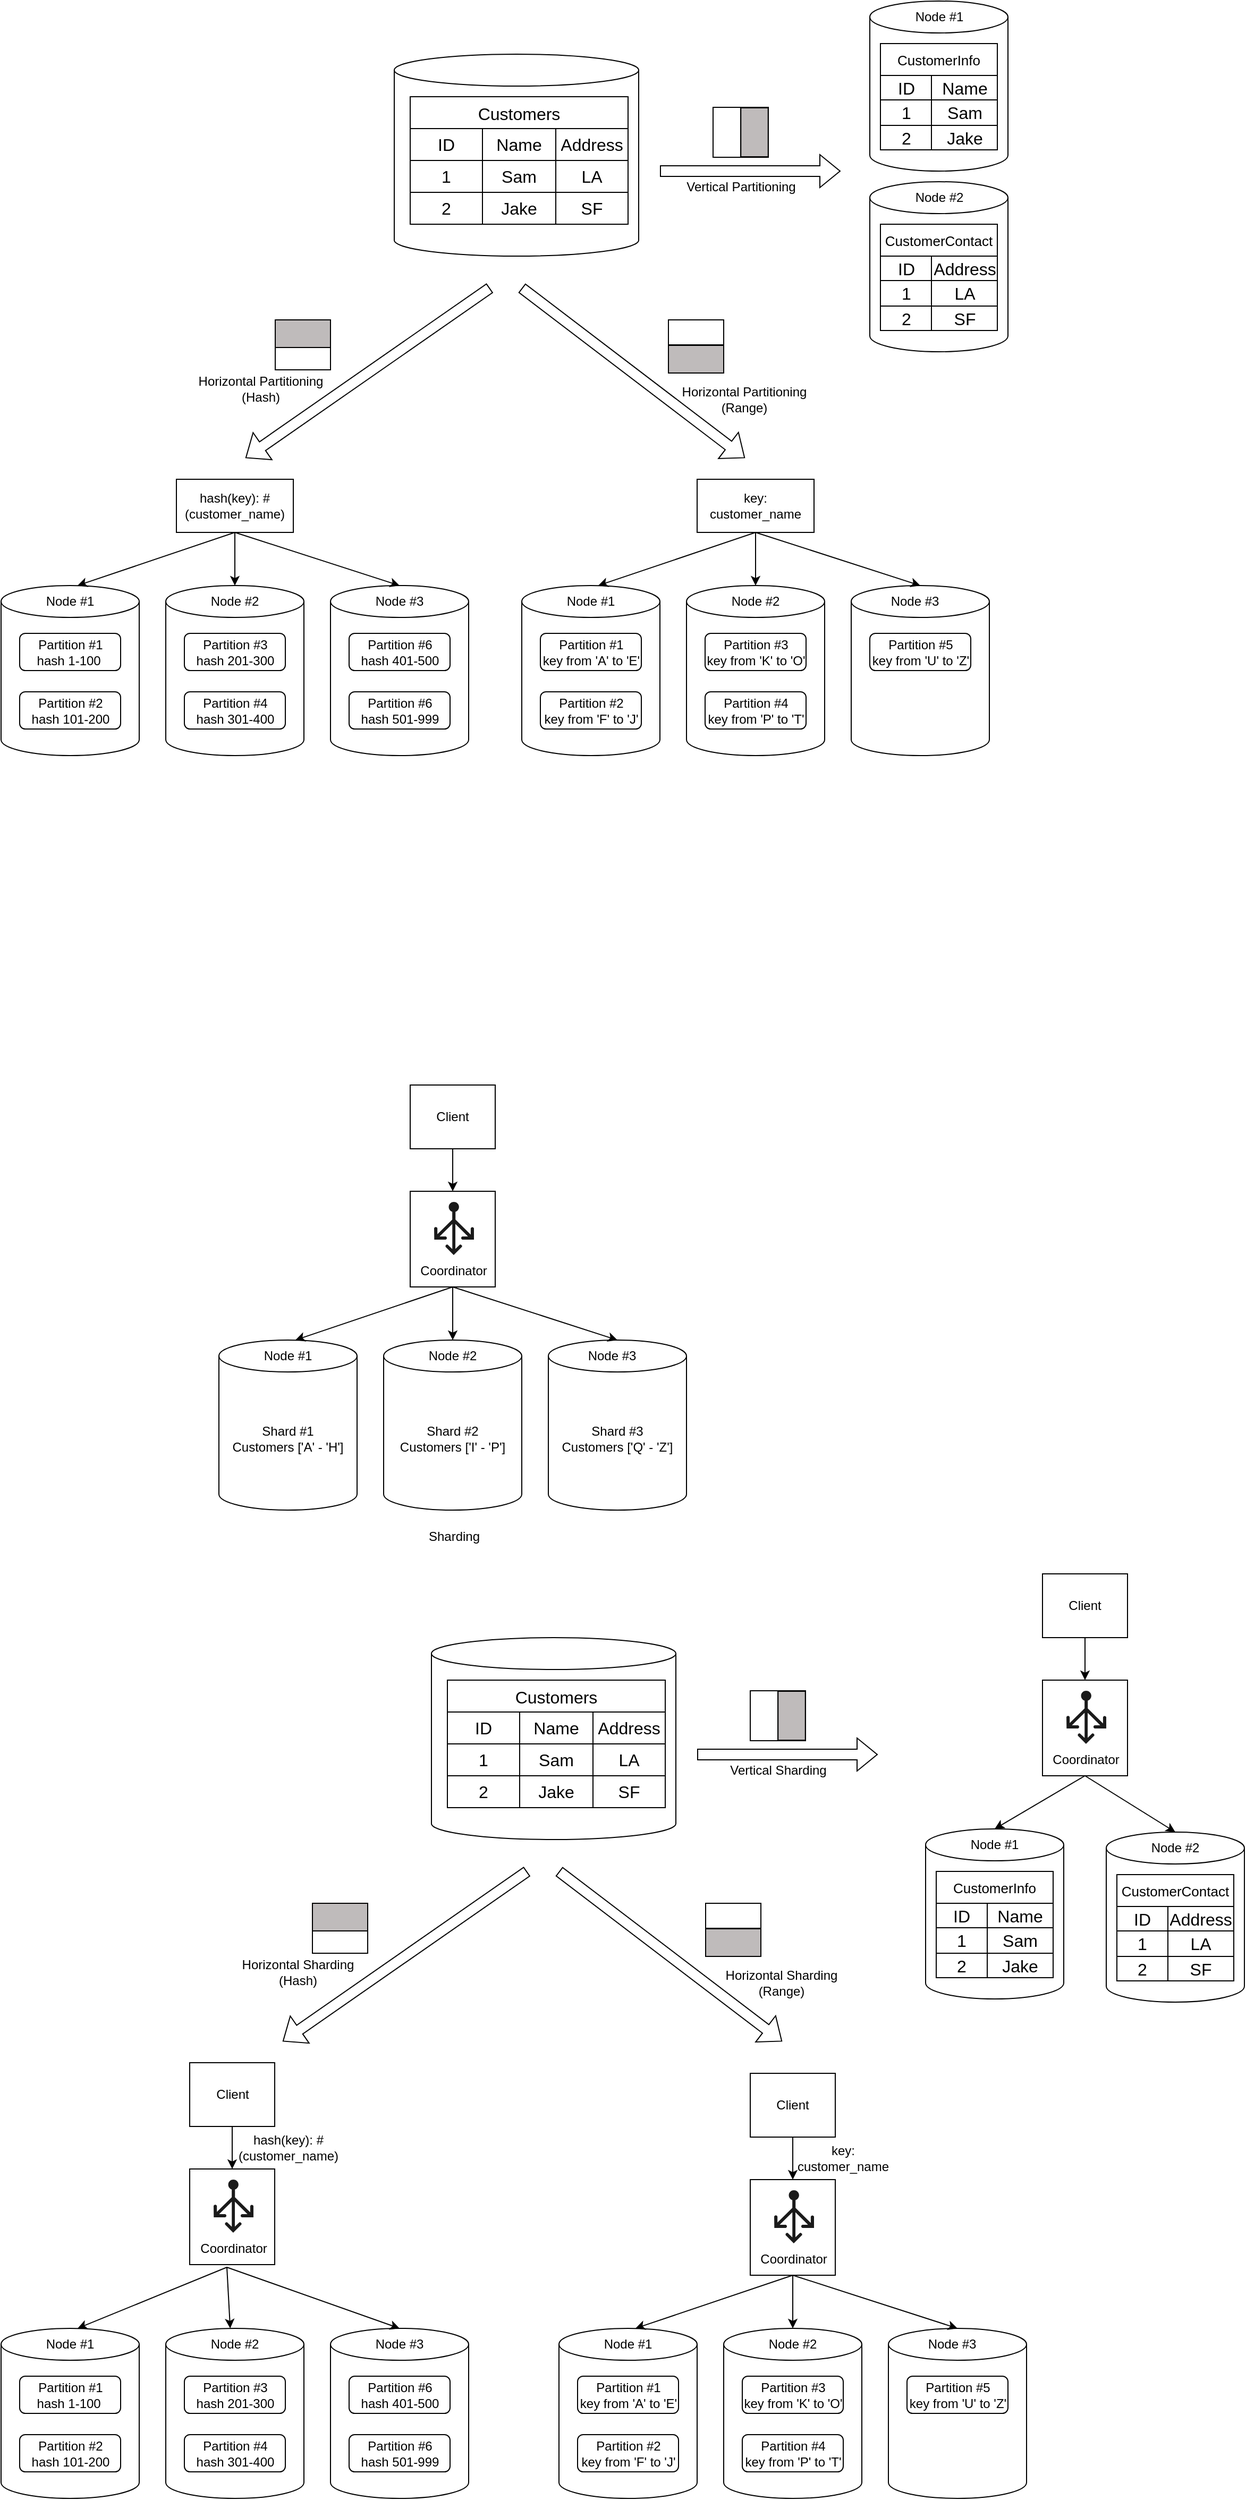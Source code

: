 <mxfile version="21.6.6" type="github">
  <diagram name="Page-1" id="3T8mIMUyTgIuzdXL4rhK">
    <mxGraphModel dx="2585" dy="902" grid="1" gridSize="10" guides="1" tooltips="1" connect="1" arrows="1" fold="1" page="1" pageScale="1" pageWidth="850" pageHeight="1100" math="0" shadow="0">
      <root>
        <mxCell id="0" />
        <mxCell id="1" parent="0" />
        <mxCell id="04vwQ_vdk3KXBg4iKfQk-81" value="" style="rounded=0;whiteSpace=wrap;html=1;" parent="1" vertex="1">
          <mxGeometry x="-75" y="1250" width="80" height="90" as="geometry" />
        </mxCell>
        <mxCell id="04vwQ_vdk3KXBg4iKfQk-1" value="" style="shape=cylinder3;whiteSpace=wrap;html=1;boundedLbl=1;backgroundOutline=1;size=15;" parent="1" vertex="1">
          <mxGeometry x="30" y="680" width="130" height="160" as="geometry" />
        </mxCell>
        <mxCell id="04vwQ_vdk3KXBg4iKfQk-4" value="Partition #1&lt;br&gt;key from &#39;A&#39; to &#39;E&#39;" style="rounded=1;whiteSpace=wrap;html=1;" parent="1" vertex="1">
          <mxGeometry x="47.5" y="725" width="95" height="35" as="geometry" />
        </mxCell>
        <mxCell id="04vwQ_vdk3KXBg4iKfQk-9" value="key: customer_name" style="rounded=0;whiteSpace=wrap;html=1;" parent="1" vertex="1">
          <mxGeometry x="195" y="580" width="110" height="50" as="geometry" />
        </mxCell>
        <mxCell id="04vwQ_vdk3KXBg4iKfQk-10" value="Partition #2&lt;br&gt;key from &#39;F&#39; to &#39;J&#39;" style="rounded=1;whiteSpace=wrap;html=1;" parent="1" vertex="1">
          <mxGeometry x="47.5" y="780" width="95" height="35" as="geometry" />
        </mxCell>
        <mxCell id="04vwQ_vdk3KXBg4iKfQk-11" value="" style="shape=cylinder3;whiteSpace=wrap;html=1;boundedLbl=1;backgroundOutline=1;size=15;" parent="1" vertex="1">
          <mxGeometry x="185" y="680" width="130" height="160" as="geometry" />
        </mxCell>
        <mxCell id="04vwQ_vdk3KXBg4iKfQk-12" value="Partition #3&lt;br&gt;key from &#39;K&#39; to &#39;O&#39;" style="rounded=1;whiteSpace=wrap;html=1;" parent="1" vertex="1">
          <mxGeometry x="202.5" y="725" width="95" height="35" as="geometry" />
        </mxCell>
        <mxCell id="04vwQ_vdk3KXBg4iKfQk-13" value="Partition #4&lt;br&gt;key from &#39;P&#39; to &#39;T&#39;" style="rounded=1;whiteSpace=wrap;html=1;" parent="1" vertex="1">
          <mxGeometry x="202.5" y="780" width="95" height="35" as="geometry" />
        </mxCell>
        <mxCell id="04vwQ_vdk3KXBg4iKfQk-14" value="" style="shape=cylinder3;whiteSpace=wrap;html=1;boundedLbl=1;backgroundOutline=1;size=15;" parent="1" vertex="1">
          <mxGeometry x="340" y="680" width="130" height="160" as="geometry" />
        </mxCell>
        <mxCell id="04vwQ_vdk3KXBg4iKfQk-15" value="Partition #5&lt;br&gt;key from &#39;U&#39; to &#39;Z&#39;" style="rounded=1;whiteSpace=wrap;html=1;" parent="1" vertex="1">
          <mxGeometry x="357.5" y="725" width="95" height="35" as="geometry" />
        </mxCell>
        <mxCell id="04vwQ_vdk3KXBg4iKfQk-17" value="" style="endArrow=classic;html=1;rounded=0;exitX=0.5;exitY=1;exitDx=0;exitDy=0;entryX=0.554;entryY=0;entryDx=0;entryDy=0;entryPerimeter=0;" parent="1" source="04vwQ_vdk3KXBg4iKfQk-9" target="04vwQ_vdk3KXBg4iKfQk-1" edge="1">
          <mxGeometry width="50" height="50" relative="1" as="geometry">
            <mxPoint x="400" y="740" as="sourcePoint" />
            <mxPoint x="450" y="690" as="targetPoint" />
          </mxGeometry>
        </mxCell>
        <mxCell id="04vwQ_vdk3KXBg4iKfQk-18" value="" style="endArrow=classic;html=1;rounded=0;exitX=0.5;exitY=1;exitDx=0;exitDy=0;" parent="1" source="04vwQ_vdk3KXBg4iKfQk-9" target="04vwQ_vdk3KXBg4iKfQk-11" edge="1">
          <mxGeometry width="50" height="50" relative="1" as="geometry">
            <mxPoint x="260" y="640" as="sourcePoint" />
            <mxPoint x="112" y="690" as="targetPoint" />
          </mxGeometry>
        </mxCell>
        <mxCell id="04vwQ_vdk3KXBg4iKfQk-19" value="" style="endArrow=classic;html=1;rounded=0;exitX=0.5;exitY=1;exitDx=0;exitDy=0;entryX=0.5;entryY=0;entryDx=0;entryDy=0;entryPerimeter=0;" parent="1" source="04vwQ_vdk3KXBg4iKfQk-9" target="04vwQ_vdk3KXBg4iKfQk-14" edge="1">
          <mxGeometry width="50" height="50" relative="1" as="geometry">
            <mxPoint x="260" y="640" as="sourcePoint" />
            <mxPoint x="260" y="690" as="targetPoint" />
          </mxGeometry>
        </mxCell>
        <mxCell id="04vwQ_vdk3KXBg4iKfQk-43" value="" style="shape=cylinder3;whiteSpace=wrap;html=1;boundedLbl=1;backgroundOutline=1;size=15;" parent="1" vertex="1">
          <mxGeometry x="-460" y="680" width="130" height="160" as="geometry" />
        </mxCell>
        <mxCell id="04vwQ_vdk3KXBg4iKfQk-44" value="Partition #1&lt;br&gt;hash 1-100&amp;nbsp;" style="rounded=1;whiteSpace=wrap;html=1;" parent="1" vertex="1">
          <mxGeometry x="-442.5" y="725" width="95" height="35" as="geometry" />
        </mxCell>
        <mxCell id="04vwQ_vdk3KXBg4iKfQk-45" value="hash(key): #(customer_name)" style="rounded=0;whiteSpace=wrap;html=1;" parent="1" vertex="1">
          <mxGeometry x="-295" y="580" width="110" height="50" as="geometry" />
        </mxCell>
        <mxCell id="04vwQ_vdk3KXBg4iKfQk-46" value="Partition #2&lt;br&gt;hash 101-200" style="rounded=1;whiteSpace=wrap;html=1;" parent="1" vertex="1">
          <mxGeometry x="-442.5" y="780" width="95" height="35" as="geometry" />
        </mxCell>
        <mxCell id="04vwQ_vdk3KXBg4iKfQk-47" value="" style="shape=cylinder3;whiteSpace=wrap;html=1;boundedLbl=1;backgroundOutline=1;size=15;" parent="1" vertex="1">
          <mxGeometry x="-305" y="680" width="130" height="160" as="geometry" />
        </mxCell>
        <mxCell id="04vwQ_vdk3KXBg4iKfQk-48" value="Partition #3&lt;br&gt;hash 201-300" style="rounded=1;whiteSpace=wrap;html=1;" parent="1" vertex="1">
          <mxGeometry x="-287.5" y="725" width="95" height="35" as="geometry" />
        </mxCell>
        <mxCell id="04vwQ_vdk3KXBg4iKfQk-49" value="Partition #4&lt;br&gt;hash 301-400" style="rounded=1;whiteSpace=wrap;html=1;" parent="1" vertex="1">
          <mxGeometry x="-287.5" y="780" width="95" height="35" as="geometry" />
        </mxCell>
        <mxCell id="04vwQ_vdk3KXBg4iKfQk-50" value="" style="shape=cylinder3;whiteSpace=wrap;html=1;boundedLbl=1;backgroundOutline=1;size=15;" parent="1" vertex="1">
          <mxGeometry x="-150" y="680" width="130" height="160" as="geometry" />
        </mxCell>
        <mxCell id="04vwQ_vdk3KXBg4iKfQk-51" value="Partition #6&lt;br style=&quot;border-color: var(--border-color);&quot;&gt;hash 401-500" style="rounded=1;whiteSpace=wrap;html=1;" parent="1" vertex="1">
          <mxGeometry x="-132.5" y="725" width="95" height="35" as="geometry" />
        </mxCell>
        <mxCell id="04vwQ_vdk3KXBg4iKfQk-52" value="" style="endArrow=classic;html=1;rounded=0;exitX=0.5;exitY=1;exitDx=0;exitDy=0;entryX=0.554;entryY=0;entryDx=0;entryDy=0;entryPerimeter=0;" parent="1" source="04vwQ_vdk3KXBg4iKfQk-45" target="04vwQ_vdk3KXBg4iKfQk-43" edge="1">
          <mxGeometry width="50" height="50" relative="1" as="geometry">
            <mxPoint x="-90" y="740" as="sourcePoint" />
            <mxPoint x="-40" y="690" as="targetPoint" />
          </mxGeometry>
        </mxCell>
        <mxCell id="04vwQ_vdk3KXBg4iKfQk-53" value="" style="endArrow=classic;html=1;rounded=0;exitX=0.5;exitY=1;exitDx=0;exitDy=0;" parent="1" source="04vwQ_vdk3KXBg4iKfQk-45" target="04vwQ_vdk3KXBg4iKfQk-47" edge="1">
          <mxGeometry width="50" height="50" relative="1" as="geometry">
            <mxPoint x="-230" y="640" as="sourcePoint" />
            <mxPoint x="-378" y="690" as="targetPoint" />
          </mxGeometry>
        </mxCell>
        <mxCell id="04vwQ_vdk3KXBg4iKfQk-54" value="" style="endArrow=classic;html=1;rounded=0;exitX=0.5;exitY=1;exitDx=0;exitDy=0;entryX=0.5;entryY=0;entryDx=0;entryDy=0;entryPerimeter=0;" parent="1" source="04vwQ_vdk3KXBg4iKfQk-45" target="04vwQ_vdk3KXBg4iKfQk-50" edge="1">
          <mxGeometry width="50" height="50" relative="1" as="geometry">
            <mxPoint x="-230" y="640" as="sourcePoint" />
            <mxPoint x="-230" y="690" as="targetPoint" />
          </mxGeometry>
        </mxCell>
        <mxCell id="04vwQ_vdk3KXBg4iKfQk-55" value="Partition #6&lt;br&gt;hash 501-999" style="rounded=1;whiteSpace=wrap;html=1;" parent="1" vertex="1">
          <mxGeometry x="-132.5" y="780" width="95" height="35" as="geometry" />
        </mxCell>
        <mxCell id="04vwQ_vdk3KXBg4iKfQk-56" value="Node #1" style="text;html=1;strokeColor=none;fillColor=none;align=center;verticalAlign=middle;whiteSpace=wrap;rounded=0;" parent="1" vertex="1">
          <mxGeometry x="65" y="680" width="60" height="30" as="geometry" />
        </mxCell>
        <mxCell id="04vwQ_vdk3KXBg4iKfQk-57" value="Node #2" style="text;html=1;strokeColor=none;fillColor=none;align=center;verticalAlign=middle;whiteSpace=wrap;rounded=0;" parent="1" vertex="1">
          <mxGeometry x="220" y="680" width="60" height="30" as="geometry" />
        </mxCell>
        <mxCell id="04vwQ_vdk3KXBg4iKfQk-58" value="Node #3" style="text;html=1;strokeColor=none;fillColor=none;align=center;verticalAlign=middle;whiteSpace=wrap;rounded=0;" parent="1" vertex="1">
          <mxGeometry x="370" y="680" width="60" height="30" as="geometry" />
        </mxCell>
        <mxCell id="04vwQ_vdk3KXBg4iKfQk-59" value="Node #1" style="text;html=1;strokeColor=none;fillColor=none;align=center;verticalAlign=middle;whiteSpace=wrap;rounded=0;" parent="1" vertex="1">
          <mxGeometry x="-425" y="680" width="60" height="30" as="geometry" />
        </mxCell>
        <mxCell id="04vwQ_vdk3KXBg4iKfQk-60" value="Node #2" style="text;html=1;strokeColor=none;fillColor=none;align=center;verticalAlign=middle;whiteSpace=wrap;rounded=0;" parent="1" vertex="1">
          <mxGeometry x="-270" y="680" width="60" height="30" as="geometry" />
        </mxCell>
        <mxCell id="04vwQ_vdk3KXBg4iKfQk-61" value="Node #3" style="text;html=1;strokeColor=none;fillColor=none;align=center;verticalAlign=middle;whiteSpace=wrap;rounded=0;" parent="1" vertex="1">
          <mxGeometry x="-115" y="680" width="60" height="30" as="geometry" />
        </mxCell>
        <mxCell id="04vwQ_vdk3KXBg4iKfQk-63" value="Horizontal Partitioning (Range)" style="text;html=1;strokeColor=none;fillColor=none;align=center;verticalAlign=middle;whiteSpace=wrap;rounded=0;" parent="1" vertex="1">
          <mxGeometry x="172.5" y="490" width="132.5" height="30" as="geometry" />
        </mxCell>
        <mxCell id="04vwQ_vdk3KXBg4iKfQk-64" value="Shard #1&lt;br style=&quot;border-color: var(--border-color);&quot;&gt;Customers [&#39;A&#39; - &#39;H&#39;]" style="shape=cylinder3;whiteSpace=wrap;html=1;boundedLbl=1;backgroundOutline=1;size=15;" parent="1" vertex="1">
          <mxGeometry x="-255" y="1390" width="130" height="160" as="geometry" />
        </mxCell>
        <mxCell id="04vwQ_vdk3KXBg4iKfQk-68" value="Shard #2&lt;br style=&quot;border-color: var(--border-color);&quot;&gt;Customers [&#39;I&#39; - &#39;P&#39;]" style="shape=cylinder3;whiteSpace=wrap;html=1;boundedLbl=1;backgroundOutline=1;size=15;" parent="1" vertex="1">
          <mxGeometry x="-100" y="1390" width="130" height="160" as="geometry" />
        </mxCell>
        <mxCell id="04vwQ_vdk3KXBg4iKfQk-71" value="Shard #3&lt;br style=&quot;border-color: var(--border-color);&quot;&gt;Customers [&#39;Q&#39; - &#39;Z&#39;]" style="shape=cylinder3;whiteSpace=wrap;html=1;boundedLbl=1;backgroundOutline=1;size=15;" parent="1" vertex="1">
          <mxGeometry x="55" y="1390" width="130" height="160" as="geometry" />
        </mxCell>
        <mxCell id="04vwQ_vdk3KXBg4iKfQk-73" value="" style="endArrow=classic;html=1;rounded=0;exitX=0.5;exitY=1;exitDx=0;exitDy=0;entryX=0.554;entryY=0;entryDx=0;entryDy=0;entryPerimeter=0;" parent="1" target="04vwQ_vdk3KXBg4iKfQk-64" edge="1">
          <mxGeometry width="50" height="50" relative="1" as="geometry">
            <mxPoint x="-35" y="1340" as="sourcePoint" />
            <mxPoint x="165" y="1400" as="targetPoint" />
          </mxGeometry>
        </mxCell>
        <mxCell id="04vwQ_vdk3KXBg4iKfQk-74" value="" style="endArrow=classic;html=1;rounded=0;exitX=0.5;exitY=1;exitDx=0;exitDy=0;" parent="1" target="04vwQ_vdk3KXBg4iKfQk-68" edge="1">
          <mxGeometry width="50" height="50" relative="1" as="geometry">
            <mxPoint x="-35" y="1340" as="sourcePoint" />
            <mxPoint x="-173" y="1400" as="targetPoint" />
          </mxGeometry>
        </mxCell>
        <mxCell id="04vwQ_vdk3KXBg4iKfQk-75" value="" style="endArrow=classic;html=1;rounded=0;exitX=0.5;exitY=1;exitDx=0;exitDy=0;entryX=0.5;entryY=0;entryDx=0;entryDy=0;entryPerimeter=0;" parent="1" target="04vwQ_vdk3KXBg4iKfQk-71" edge="1">
          <mxGeometry width="50" height="50" relative="1" as="geometry">
            <mxPoint x="-35" y="1340" as="sourcePoint" />
            <mxPoint x="-25" y="1400" as="targetPoint" />
          </mxGeometry>
        </mxCell>
        <mxCell id="04vwQ_vdk3KXBg4iKfQk-76" value="Node #1" style="text;html=1;strokeColor=none;fillColor=none;align=center;verticalAlign=middle;whiteSpace=wrap;rounded=0;" parent="1" vertex="1">
          <mxGeometry x="-220" y="1390" width="60" height="30" as="geometry" />
        </mxCell>
        <mxCell id="04vwQ_vdk3KXBg4iKfQk-77" value="Node #2" style="text;html=1;strokeColor=none;fillColor=none;align=center;verticalAlign=middle;whiteSpace=wrap;rounded=0;" parent="1" vertex="1">
          <mxGeometry x="-65" y="1390" width="60" height="30" as="geometry" />
        </mxCell>
        <mxCell id="04vwQ_vdk3KXBg4iKfQk-78" value="Node #3" style="text;html=1;strokeColor=none;fillColor=none;align=center;verticalAlign=middle;whiteSpace=wrap;rounded=0;" parent="1" vertex="1">
          <mxGeometry x="85" y="1390" width="60" height="30" as="geometry" />
        </mxCell>
        <mxCell id="04vwQ_vdk3KXBg4iKfQk-79" value="Sharding" style="text;html=1;strokeColor=none;fillColor=none;align=center;verticalAlign=middle;whiteSpace=wrap;rounded=0;" parent="1" vertex="1">
          <mxGeometry x="-100" y="1560" width="132.5" height="30" as="geometry" />
        </mxCell>
        <mxCell id="04vwQ_vdk3KXBg4iKfQk-80" value="" style="verticalLabelPosition=bottom;html=1;verticalAlign=top;align=center;strokeColor=none;fillColor=#1A1A1A;shape=mxgraph.azure.load_balancer_generic;pointerEvents=1;" parent="1" vertex="1">
          <mxGeometry x="-52.5" y="1260" width="37.5" height="50" as="geometry" />
        </mxCell>
        <mxCell id="04vwQ_vdk3KXBg4iKfQk-82" value="Coordinator" style="text;html=1;strokeColor=none;fillColor=none;align=center;verticalAlign=middle;whiteSpace=wrap;rounded=0;" parent="1" vertex="1">
          <mxGeometry x="-64" y="1310" width="60" height="30" as="geometry" />
        </mxCell>
        <mxCell id="04vwQ_vdk3KXBg4iKfQk-83" value="Client" style="rounded=0;whiteSpace=wrap;html=1;" parent="1" vertex="1">
          <mxGeometry x="-75" y="1150" width="80" height="60" as="geometry" />
        </mxCell>
        <mxCell id="04vwQ_vdk3KXBg4iKfQk-84" value="" style="endArrow=classic;html=1;rounded=0;exitX=0.5;exitY=1;exitDx=0;exitDy=0;entryX=0.5;entryY=0;entryDx=0;entryDy=0;" parent="1" source="04vwQ_vdk3KXBg4iKfQk-83" target="04vwQ_vdk3KXBg4iKfQk-81" edge="1">
          <mxGeometry width="50" height="50" relative="1" as="geometry">
            <mxPoint x="-55" y="1320" as="sourcePoint" />
            <mxPoint x="-5" y="1270" as="targetPoint" />
          </mxGeometry>
        </mxCell>
        <mxCell id="yDdpzn9vIUHeJXfU6o_u-1" value="" style="shape=cylinder3;whiteSpace=wrap;html=1;boundedLbl=1;backgroundOutline=1;size=15;" parent="1" vertex="1">
          <mxGeometry x="-90" y="180" width="230" height="190" as="geometry" />
        </mxCell>
        <mxCell id="yDdpzn9vIUHeJXfU6o_u-2" value="Customers" style="shape=table;startSize=30;container=1;collapsible=0;childLayout=tableLayout;strokeColor=default;fontSize=16;" parent="1" vertex="1">
          <mxGeometry x="-75" y="220" width="205" height="120" as="geometry" />
        </mxCell>
        <mxCell id="yDdpzn9vIUHeJXfU6o_u-3" value="" style="shape=tableRow;horizontal=0;startSize=0;swimlaneHead=0;swimlaneBody=0;strokeColor=inherit;top=0;left=0;bottom=0;right=0;collapsible=0;dropTarget=0;fillColor=none;points=[[0,0.5],[1,0.5]];portConstraint=eastwest;fontSize=16;" parent="yDdpzn9vIUHeJXfU6o_u-2" vertex="1">
          <mxGeometry y="30" width="205" height="30" as="geometry" />
        </mxCell>
        <mxCell id="yDdpzn9vIUHeJXfU6o_u-4" value="ID" style="shape=partialRectangle;html=1;whiteSpace=wrap;connectable=0;strokeColor=inherit;overflow=hidden;fillColor=none;top=0;left=0;bottom=0;right=0;pointerEvents=1;fontSize=16;" parent="yDdpzn9vIUHeJXfU6o_u-3" vertex="1">
          <mxGeometry width="68" height="30" as="geometry">
            <mxRectangle width="68" height="30" as="alternateBounds" />
          </mxGeometry>
        </mxCell>
        <mxCell id="yDdpzn9vIUHeJXfU6o_u-5" value="Name" style="shape=partialRectangle;html=1;whiteSpace=wrap;connectable=0;strokeColor=inherit;overflow=hidden;fillColor=none;top=0;left=0;bottom=0;right=0;pointerEvents=1;fontSize=16;" parent="yDdpzn9vIUHeJXfU6o_u-3" vertex="1">
          <mxGeometry x="68" width="69" height="30" as="geometry">
            <mxRectangle width="69" height="30" as="alternateBounds" />
          </mxGeometry>
        </mxCell>
        <mxCell id="yDdpzn9vIUHeJXfU6o_u-6" value="Address" style="shape=partialRectangle;html=1;whiteSpace=wrap;connectable=0;strokeColor=inherit;overflow=hidden;fillColor=none;top=0;left=0;bottom=0;right=0;pointerEvents=1;fontSize=16;" parent="yDdpzn9vIUHeJXfU6o_u-3" vertex="1">
          <mxGeometry x="137" width="68" height="30" as="geometry">
            <mxRectangle width="68" height="30" as="alternateBounds" />
          </mxGeometry>
        </mxCell>
        <mxCell id="yDdpzn9vIUHeJXfU6o_u-7" value="" style="shape=tableRow;horizontal=0;startSize=0;swimlaneHead=0;swimlaneBody=0;strokeColor=inherit;top=0;left=0;bottom=0;right=0;collapsible=0;dropTarget=0;fillColor=none;points=[[0,0.5],[1,0.5]];portConstraint=eastwest;fontSize=16;" parent="yDdpzn9vIUHeJXfU6o_u-2" vertex="1">
          <mxGeometry y="60" width="205" height="30" as="geometry" />
        </mxCell>
        <mxCell id="yDdpzn9vIUHeJXfU6o_u-8" value="1" style="shape=partialRectangle;html=1;whiteSpace=wrap;connectable=0;strokeColor=inherit;overflow=hidden;fillColor=none;top=0;left=0;bottom=0;right=0;pointerEvents=1;fontSize=16;" parent="yDdpzn9vIUHeJXfU6o_u-7" vertex="1">
          <mxGeometry width="68" height="30" as="geometry">
            <mxRectangle width="68" height="30" as="alternateBounds" />
          </mxGeometry>
        </mxCell>
        <mxCell id="yDdpzn9vIUHeJXfU6o_u-9" value="Sam" style="shape=partialRectangle;html=1;whiteSpace=wrap;connectable=0;strokeColor=inherit;overflow=hidden;fillColor=none;top=0;left=0;bottom=0;right=0;pointerEvents=1;fontSize=16;" parent="yDdpzn9vIUHeJXfU6o_u-7" vertex="1">
          <mxGeometry x="68" width="69" height="30" as="geometry">
            <mxRectangle width="69" height="30" as="alternateBounds" />
          </mxGeometry>
        </mxCell>
        <mxCell id="yDdpzn9vIUHeJXfU6o_u-10" value="LA" style="shape=partialRectangle;html=1;whiteSpace=wrap;connectable=0;strokeColor=inherit;overflow=hidden;fillColor=none;top=0;left=0;bottom=0;right=0;pointerEvents=1;fontSize=16;" parent="yDdpzn9vIUHeJXfU6o_u-7" vertex="1">
          <mxGeometry x="137" width="68" height="30" as="geometry">
            <mxRectangle width="68" height="30" as="alternateBounds" />
          </mxGeometry>
        </mxCell>
        <mxCell id="yDdpzn9vIUHeJXfU6o_u-11" value="" style="shape=tableRow;horizontal=0;startSize=0;swimlaneHead=0;swimlaneBody=0;strokeColor=inherit;top=0;left=0;bottom=0;right=0;collapsible=0;dropTarget=0;fillColor=none;points=[[0,0.5],[1,0.5]];portConstraint=eastwest;fontSize=16;" parent="yDdpzn9vIUHeJXfU6o_u-2" vertex="1">
          <mxGeometry y="90" width="205" height="30" as="geometry" />
        </mxCell>
        <mxCell id="yDdpzn9vIUHeJXfU6o_u-12" value="2" style="shape=partialRectangle;html=1;whiteSpace=wrap;connectable=0;strokeColor=inherit;overflow=hidden;fillColor=none;top=0;left=0;bottom=0;right=0;pointerEvents=1;fontSize=16;" parent="yDdpzn9vIUHeJXfU6o_u-11" vertex="1">
          <mxGeometry width="68" height="30" as="geometry">
            <mxRectangle width="68" height="30" as="alternateBounds" />
          </mxGeometry>
        </mxCell>
        <mxCell id="yDdpzn9vIUHeJXfU6o_u-13" value="Jake" style="shape=partialRectangle;html=1;whiteSpace=wrap;connectable=0;strokeColor=inherit;overflow=hidden;fillColor=none;top=0;left=0;bottom=0;right=0;pointerEvents=1;fontSize=16;" parent="yDdpzn9vIUHeJXfU6o_u-11" vertex="1">
          <mxGeometry x="68" width="69" height="30" as="geometry">
            <mxRectangle width="69" height="30" as="alternateBounds" />
          </mxGeometry>
        </mxCell>
        <mxCell id="yDdpzn9vIUHeJXfU6o_u-14" value="SF" style="shape=partialRectangle;html=1;whiteSpace=wrap;connectable=0;strokeColor=inherit;overflow=hidden;fillColor=none;top=0;left=0;bottom=0;right=0;pointerEvents=1;fontSize=16;" parent="yDdpzn9vIUHeJXfU6o_u-11" vertex="1">
          <mxGeometry x="137" width="68" height="30" as="geometry">
            <mxRectangle width="68" height="30" as="alternateBounds" />
          </mxGeometry>
        </mxCell>
        <mxCell id="yDdpzn9vIUHeJXfU6o_u-15" value="" style="shape=cylinder3;whiteSpace=wrap;html=1;boundedLbl=1;backgroundOutline=1;size=15;" parent="1" vertex="1">
          <mxGeometry x="357.5" y="130" width="130" height="160" as="geometry" />
        </mxCell>
        <mxCell id="yDdpzn9vIUHeJXfU6o_u-18" value="Node #1" style="text;html=1;strokeColor=none;fillColor=none;align=center;verticalAlign=middle;whiteSpace=wrap;rounded=0;" parent="1" vertex="1">
          <mxGeometry x="392.5" y="130" width="60" height="30" as="geometry" />
        </mxCell>
        <mxCell id="yDdpzn9vIUHeJXfU6o_u-32" value="CustomerInfo" style="shape=table;startSize=30;container=1;collapsible=0;childLayout=tableLayout;strokeColor=default;fontSize=13;" parent="1" vertex="1">
          <mxGeometry x="367.5" y="170" width="110" height="100" as="geometry" />
        </mxCell>
        <mxCell id="yDdpzn9vIUHeJXfU6o_u-33" value="" style="shape=tableRow;horizontal=0;startSize=0;swimlaneHead=0;swimlaneBody=0;strokeColor=inherit;top=0;left=0;bottom=0;right=0;collapsible=0;dropTarget=0;fillColor=none;points=[[0,0.5],[1,0.5]];portConstraint=eastwest;fontSize=16;" parent="yDdpzn9vIUHeJXfU6o_u-32" vertex="1">
          <mxGeometry y="30" width="110" height="23" as="geometry" />
        </mxCell>
        <mxCell id="yDdpzn9vIUHeJXfU6o_u-34" value="ID" style="shape=partialRectangle;html=1;whiteSpace=wrap;connectable=0;strokeColor=inherit;overflow=hidden;fillColor=none;top=0;left=0;bottom=0;right=0;pointerEvents=1;fontSize=16;" parent="yDdpzn9vIUHeJXfU6o_u-33" vertex="1">
          <mxGeometry width="48" height="23" as="geometry">
            <mxRectangle width="48" height="23" as="alternateBounds" />
          </mxGeometry>
        </mxCell>
        <mxCell id="yDdpzn9vIUHeJXfU6o_u-35" value="" style="shape=partialRectangle;html=1;whiteSpace=wrap;connectable=0;strokeColor=inherit;overflow=hidden;fillColor=none;top=0;left=0;bottom=0;right=0;pointerEvents=1;fontSize=16;" parent="yDdpzn9vIUHeJXfU6o_u-33" vertex="1">
          <mxGeometry x="48" height="23" as="geometry">
            <mxRectangle height="23" as="alternateBounds" />
          </mxGeometry>
        </mxCell>
        <mxCell id="yDdpzn9vIUHeJXfU6o_u-36" value="Name" style="shape=partialRectangle;html=1;whiteSpace=wrap;connectable=0;strokeColor=inherit;overflow=hidden;fillColor=none;top=0;left=0;bottom=0;right=0;pointerEvents=1;fontSize=16;" parent="yDdpzn9vIUHeJXfU6o_u-33" vertex="1">
          <mxGeometry x="48" width="62" height="23" as="geometry">
            <mxRectangle width="62" height="23" as="alternateBounds" />
          </mxGeometry>
        </mxCell>
        <mxCell id="yDdpzn9vIUHeJXfU6o_u-37" value="" style="shape=tableRow;horizontal=0;startSize=0;swimlaneHead=0;swimlaneBody=0;strokeColor=inherit;top=0;left=0;bottom=0;right=0;collapsible=0;dropTarget=0;fillColor=none;points=[[0,0.5],[1,0.5]];portConstraint=eastwest;fontSize=16;" parent="yDdpzn9vIUHeJXfU6o_u-32" vertex="1">
          <mxGeometry y="53" width="110" height="24" as="geometry" />
        </mxCell>
        <mxCell id="yDdpzn9vIUHeJXfU6o_u-38" value="1" style="shape=partialRectangle;html=1;whiteSpace=wrap;connectable=0;strokeColor=inherit;overflow=hidden;fillColor=none;top=0;left=0;bottom=0;right=0;pointerEvents=1;fontSize=16;" parent="yDdpzn9vIUHeJXfU6o_u-37" vertex="1">
          <mxGeometry width="48" height="24" as="geometry">
            <mxRectangle width="48" height="24" as="alternateBounds" />
          </mxGeometry>
        </mxCell>
        <mxCell id="yDdpzn9vIUHeJXfU6o_u-39" value="" style="shape=partialRectangle;html=1;whiteSpace=wrap;connectable=0;strokeColor=inherit;overflow=hidden;fillColor=none;top=0;left=0;bottom=0;right=0;pointerEvents=1;fontSize=16;" parent="yDdpzn9vIUHeJXfU6o_u-37" vertex="1">
          <mxGeometry x="48" height="24" as="geometry">
            <mxRectangle height="24" as="alternateBounds" />
          </mxGeometry>
        </mxCell>
        <mxCell id="yDdpzn9vIUHeJXfU6o_u-40" value="Sam" style="shape=partialRectangle;html=1;whiteSpace=wrap;connectable=0;strokeColor=inherit;overflow=hidden;fillColor=none;top=0;left=0;bottom=0;right=0;pointerEvents=1;fontSize=16;" parent="yDdpzn9vIUHeJXfU6o_u-37" vertex="1">
          <mxGeometry x="48" width="62" height="24" as="geometry">
            <mxRectangle width="62" height="24" as="alternateBounds" />
          </mxGeometry>
        </mxCell>
        <mxCell id="yDdpzn9vIUHeJXfU6o_u-41" value="" style="shape=tableRow;horizontal=0;startSize=0;swimlaneHead=0;swimlaneBody=0;strokeColor=inherit;top=0;left=0;bottom=0;right=0;collapsible=0;dropTarget=0;fillColor=none;points=[[0,0.5],[1,0.5]];portConstraint=eastwest;fontSize=16;" parent="yDdpzn9vIUHeJXfU6o_u-32" vertex="1">
          <mxGeometry y="77" width="110" height="23" as="geometry" />
        </mxCell>
        <mxCell id="yDdpzn9vIUHeJXfU6o_u-42" value="2" style="shape=partialRectangle;html=1;whiteSpace=wrap;connectable=0;strokeColor=inherit;overflow=hidden;fillColor=none;top=0;left=0;bottom=0;right=0;pointerEvents=1;fontSize=16;" parent="yDdpzn9vIUHeJXfU6o_u-41" vertex="1">
          <mxGeometry width="48" height="23" as="geometry">
            <mxRectangle width="48" height="23" as="alternateBounds" />
          </mxGeometry>
        </mxCell>
        <mxCell id="yDdpzn9vIUHeJXfU6o_u-43" value="" style="shape=partialRectangle;html=1;whiteSpace=wrap;connectable=0;strokeColor=inherit;overflow=hidden;fillColor=none;top=0;left=0;bottom=0;right=0;pointerEvents=1;fontSize=16;" parent="yDdpzn9vIUHeJXfU6o_u-41" vertex="1">
          <mxGeometry x="48" height="23" as="geometry">
            <mxRectangle height="23" as="alternateBounds" />
          </mxGeometry>
        </mxCell>
        <mxCell id="yDdpzn9vIUHeJXfU6o_u-44" value="Jake" style="shape=partialRectangle;html=1;whiteSpace=wrap;connectable=0;strokeColor=inherit;overflow=hidden;fillColor=none;top=0;left=0;bottom=0;right=0;pointerEvents=1;fontSize=16;" parent="yDdpzn9vIUHeJXfU6o_u-41" vertex="1">
          <mxGeometry x="48" width="62" height="23" as="geometry">
            <mxRectangle width="62" height="23" as="alternateBounds" />
          </mxGeometry>
        </mxCell>
        <mxCell id="yDdpzn9vIUHeJXfU6o_u-45" value="" style="shape=cylinder3;whiteSpace=wrap;html=1;boundedLbl=1;backgroundOutline=1;size=15;" parent="1" vertex="1">
          <mxGeometry x="357.5" y="300" width="130" height="160" as="geometry" />
        </mxCell>
        <mxCell id="yDdpzn9vIUHeJXfU6o_u-46" value="Node #2" style="text;html=1;strokeColor=none;fillColor=none;align=center;verticalAlign=middle;whiteSpace=wrap;rounded=0;" parent="1" vertex="1">
          <mxGeometry x="392.5" y="300" width="60" height="30" as="geometry" />
        </mxCell>
        <mxCell id="yDdpzn9vIUHeJXfU6o_u-47" value="CustomerContact" style="shape=table;startSize=30;container=1;collapsible=0;childLayout=tableLayout;strokeColor=default;fontSize=13;" parent="1" vertex="1">
          <mxGeometry x="367.5" y="340" width="110" height="100" as="geometry" />
        </mxCell>
        <mxCell id="yDdpzn9vIUHeJXfU6o_u-48" value="" style="shape=tableRow;horizontal=0;startSize=0;swimlaneHead=0;swimlaneBody=0;strokeColor=inherit;top=0;left=0;bottom=0;right=0;collapsible=0;dropTarget=0;fillColor=none;points=[[0,0.5],[1,0.5]];portConstraint=eastwest;fontSize=16;" parent="yDdpzn9vIUHeJXfU6o_u-47" vertex="1">
          <mxGeometry y="30" width="110" height="23" as="geometry" />
        </mxCell>
        <mxCell id="yDdpzn9vIUHeJXfU6o_u-49" value="ID" style="shape=partialRectangle;html=1;whiteSpace=wrap;connectable=0;strokeColor=inherit;overflow=hidden;fillColor=none;top=0;left=0;bottom=0;right=0;pointerEvents=1;fontSize=16;" parent="yDdpzn9vIUHeJXfU6o_u-48" vertex="1">
          <mxGeometry width="48" height="23" as="geometry">
            <mxRectangle width="48" height="23" as="alternateBounds" />
          </mxGeometry>
        </mxCell>
        <mxCell id="yDdpzn9vIUHeJXfU6o_u-50" value="" style="shape=partialRectangle;html=1;whiteSpace=wrap;connectable=0;strokeColor=inherit;overflow=hidden;fillColor=none;top=0;left=0;bottom=0;right=0;pointerEvents=1;fontSize=16;" parent="yDdpzn9vIUHeJXfU6o_u-48" vertex="1">
          <mxGeometry x="48" height="23" as="geometry">
            <mxRectangle height="23" as="alternateBounds" />
          </mxGeometry>
        </mxCell>
        <mxCell id="yDdpzn9vIUHeJXfU6o_u-51" value="Address" style="shape=partialRectangle;html=1;whiteSpace=wrap;connectable=0;strokeColor=inherit;overflow=hidden;fillColor=none;top=0;left=0;bottom=0;right=0;pointerEvents=1;fontSize=16;" parent="yDdpzn9vIUHeJXfU6o_u-48" vertex="1">
          <mxGeometry x="48" width="62" height="23" as="geometry">
            <mxRectangle width="62" height="23" as="alternateBounds" />
          </mxGeometry>
        </mxCell>
        <mxCell id="yDdpzn9vIUHeJXfU6o_u-52" value="" style="shape=tableRow;horizontal=0;startSize=0;swimlaneHead=0;swimlaneBody=0;strokeColor=inherit;top=0;left=0;bottom=0;right=0;collapsible=0;dropTarget=0;fillColor=none;points=[[0,0.5],[1,0.5]];portConstraint=eastwest;fontSize=16;" parent="yDdpzn9vIUHeJXfU6o_u-47" vertex="1">
          <mxGeometry y="53" width="110" height="24" as="geometry" />
        </mxCell>
        <mxCell id="yDdpzn9vIUHeJXfU6o_u-53" value="1" style="shape=partialRectangle;html=1;whiteSpace=wrap;connectable=0;strokeColor=inherit;overflow=hidden;fillColor=none;top=0;left=0;bottom=0;right=0;pointerEvents=1;fontSize=16;" parent="yDdpzn9vIUHeJXfU6o_u-52" vertex="1">
          <mxGeometry width="48" height="24" as="geometry">
            <mxRectangle width="48" height="24" as="alternateBounds" />
          </mxGeometry>
        </mxCell>
        <mxCell id="yDdpzn9vIUHeJXfU6o_u-54" value="" style="shape=partialRectangle;html=1;whiteSpace=wrap;connectable=0;strokeColor=inherit;overflow=hidden;fillColor=none;top=0;left=0;bottom=0;right=0;pointerEvents=1;fontSize=16;" parent="yDdpzn9vIUHeJXfU6o_u-52" vertex="1">
          <mxGeometry x="48" height="24" as="geometry">
            <mxRectangle height="24" as="alternateBounds" />
          </mxGeometry>
        </mxCell>
        <mxCell id="yDdpzn9vIUHeJXfU6o_u-55" value="LA" style="shape=partialRectangle;html=1;whiteSpace=wrap;connectable=0;strokeColor=inherit;overflow=hidden;fillColor=none;top=0;left=0;bottom=0;right=0;pointerEvents=1;fontSize=16;" parent="yDdpzn9vIUHeJXfU6o_u-52" vertex="1">
          <mxGeometry x="48" width="62" height="24" as="geometry">
            <mxRectangle width="62" height="24" as="alternateBounds" />
          </mxGeometry>
        </mxCell>
        <mxCell id="yDdpzn9vIUHeJXfU6o_u-56" value="" style="shape=tableRow;horizontal=0;startSize=0;swimlaneHead=0;swimlaneBody=0;strokeColor=inherit;top=0;left=0;bottom=0;right=0;collapsible=0;dropTarget=0;fillColor=none;points=[[0,0.5],[1,0.5]];portConstraint=eastwest;fontSize=16;" parent="yDdpzn9vIUHeJXfU6o_u-47" vertex="1">
          <mxGeometry y="77" width="110" height="23" as="geometry" />
        </mxCell>
        <mxCell id="yDdpzn9vIUHeJXfU6o_u-57" value="2" style="shape=partialRectangle;html=1;whiteSpace=wrap;connectable=0;strokeColor=inherit;overflow=hidden;fillColor=none;top=0;left=0;bottom=0;right=0;pointerEvents=1;fontSize=16;" parent="yDdpzn9vIUHeJXfU6o_u-56" vertex="1">
          <mxGeometry width="48" height="23" as="geometry">
            <mxRectangle width="48" height="23" as="alternateBounds" />
          </mxGeometry>
        </mxCell>
        <mxCell id="yDdpzn9vIUHeJXfU6o_u-58" value="" style="shape=partialRectangle;html=1;whiteSpace=wrap;connectable=0;strokeColor=inherit;overflow=hidden;fillColor=none;top=0;left=0;bottom=0;right=0;pointerEvents=1;fontSize=16;" parent="yDdpzn9vIUHeJXfU6o_u-56" vertex="1">
          <mxGeometry x="48" height="23" as="geometry">
            <mxRectangle height="23" as="alternateBounds" />
          </mxGeometry>
        </mxCell>
        <mxCell id="yDdpzn9vIUHeJXfU6o_u-59" value="SF" style="shape=partialRectangle;html=1;whiteSpace=wrap;connectable=0;strokeColor=inherit;overflow=hidden;fillColor=none;top=0;left=0;bottom=0;right=0;pointerEvents=1;fontSize=16;" parent="yDdpzn9vIUHeJXfU6o_u-56" vertex="1">
          <mxGeometry x="48" width="62" height="23" as="geometry">
            <mxRectangle width="62" height="23" as="alternateBounds" />
          </mxGeometry>
        </mxCell>
        <mxCell id="yDdpzn9vIUHeJXfU6o_u-60" value="" style="shape=flexArrow;endArrow=classic;html=1;rounded=0;" parent="1" edge="1">
          <mxGeometry width="50" height="50" relative="1" as="geometry">
            <mxPoint y="400" as="sourcePoint" />
            <mxPoint x="-230" y="560" as="targetPoint" />
          </mxGeometry>
        </mxCell>
        <mxCell id="yDdpzn9vIUHeJXfU6o_u-61" value="" style="shape=flexArrow;endArrow=classic;html=1;rounded=0;" parent="1" edge="1">
          <mxGeometry width="50" height="50" relative="1" as="geometry">
            <mxPoint x="30" y="400" as="sourcePoint" />
            <mxPoint x="240" y="560" as="targetPoint" />
          </mxGeometry>
        </mxCell>
        <mxCell id="yDdpzn9vIUHeJXfU6o_u-62" value="" style="shape=flexArrow;endArrow=classic;html=1;rounded=0;" parent="1" edge="1">
          <mxGeometry width="50" height="50" relative="1" as="geometry">
            <mxPoint x="160" y="290" as="sourcePoint" />
            <mxPoint x="330" y="290" as="targetPoint" />
          </mxGeometry>
        </mxCell>
        <mxCell id="yDdpzn9vIUHeJXfU6o_u-63" value="" style="rounded=0;whiteSpace=wrap;html=1;" parent="1" vertex="1">
          <mxGeometry x="210" y="230" width="52" height="47" as="geometry" />
        </mxCell>
        <mxCell id="yDdpzn9vIUHeJXfU6o_u-64" value="" style="endArrow=none;html=1;rounded=0;entryX=0.5;entryY=0;entryDx=0;entryDy=0;exitX=0.5;exitY=1;exitDx=0;exitDy=0;" parent="1" source="yDdpzn9vIUHeJXfU6o_u-63" target="yDdpzn9vIUHeJXfU6o_u-63" edge="1">
          <mxGeometry width="50" height="50" relative="1" as="geometry">
            <mxPoint x="220" y="450" as="sourcePoint" />
            <mxPoint x="270" y="400" as="targetPoint" />
          </mxGeometry>
        </mxCell>
        <mxCell id="yDdpzn9vIUHeJXfU6o_u-65" value="" style="rounded=0;whiteSpace=wrap;html=1;" parent="1" vertex="1">
          <mxGeometry x="-202" y="430" width="52" height="47" as="geometry" />
        </mxCell>
        <mxCell id="yDdpzn9vIUHeJXfU6o_u-66" value="" style="rounded=0;whiteSpace=wrap;html=1;" parent="1" vertex="1">
          <mxGeometry x="168" y="430" width="52" height="47" as="geometry" />
        </mxCell>
        <mxCell id="yDdpzn9vIUHeJXfU6o_u-67" value="" style="endArrow=none;html=1;rounded=0;exitX=0;exitY=0.5;exitDx=0;exitDy=0;entryX=1;entryY=0.5;entryDx=0;entryDy=0;" parent="1" source="yDdpzn9vIUHeJXfU6o_u-65" target="yDdpzn9vIUHeJXfU6o_u-65" edge="1">
          <mxGeometry width="50" height="50" relative="1" as="geometry">
            <mxPoint x="-60" y="550" as="sourcePoint" />
            <mxPoint x="-10" y="500" as="targetPoint" />
          </mxGeometry>
        </mxCell>
        <mxCell id="yDdpzn9vIUHeJXfU6o_u-68" value="" style="endArrow=none;html=1;rounded=0;exitX=0;exitY=0.5;exitDx=0;exitDy=0;entryX=1;entryY=0.5;entryDx=0;entryDy=0;" parent="1" source="yDdpzn9vIUHeJXfU6o_u-66" target="yDdpzn9vIUHeJXfU6o_u-66" edge="1">
          <mxGeometry width="50" height="50" relative="1" as="geometry">
            <mxPoint x="260" y="520" as="sourcePoint" />
            <mxPoint x="310" y="470" as="targetPoint" />
          </mxGeometry>
        </mxCell>
        <mxCell id="yDdpzn9vIUHeJXfU6o_u-69" value="Vertical Partitioning" style="text;html=1;strokeColor=none;fillColor=none;align=center;verticalAlign=middle;whiteSpace=wrap;rounded=0;" parent="1" vertex="1">
          <mxGeometry x="169.75" y="290" width="132.5" height="30" as="geometry" />
        </mxCell>
        <mxCell id="yDdpzn9vIUHeJXfU6o_u-70" value="Horizontal Partitioning (Hash)" style="text;html=1;strokeColor=none;fillColor=none;align=center;verticalAlign=middle;whiteSpace=wrap;rounded=0;" parent="1" vertex="1">
          <mxGeometry x="-282.5" y="480" width="132.5" height="30" as="geometry" />
        </mxCell>
        <mxCell id="yDdpzn9vIUHeJXfU6o_u-72" value="" style="rounded=0;whiteSpace=wrap;html=1;fillColor=#bfbbbb;" parent="1" vertex="1">
          <mxGeometry x="-202" y="430" width="52" height="26" as="geometry" />
        </mxCell>
        <mxCell id="yDdpzn9vIUHeJXfU6o_u-73" value="" style="rounded=0;whiteSpace=wrap;html=1;fillColor=#bfbbbb;" parent="1" vertex="1">
          <mxGeometry x="168" y="454" width="52" height="26" as="geometry" />
        </mxCell>
        <mxCell id="yDdpzn9vIUHeJXfU6o_u-74" value="" style="rounded=0;whiteSpace=wrap;html=1;fillColor=#bfbbbb;rotation=-90;" parent="1" vertex="1">
          <mxGeometry x="225.98" y="240.63" width="46.03" height="25.75" as="geometry" />
        </mxCell>
        <mxCell id="h-BBi_s3y9Z03AzCNtCK-15" value="" style="shape=cylinder3;whiteSpace=wrap;html=1;boundedLbl=1;backgroundOutline=1;size=15;" vertex="1" parent="1">
          <mxGeometry x="65" y="2320" width="130" height="160" as="geometry" />
        </mxCell>
        <mxCell id="h-BBi_s3y9Z03AzCNtCK-16" value="Partition #1&lt;br&gt;key from &#39;A&#39; to &#39;E&#39;" style="rounded=1;whiteSpace=wrap;html=1;" vertex="1" parent="1">
          <mxGeometry x="82.5" y="2365" width="95" height="35" as="geometry" />
        </mxCell>
        <mxCell id="h-BBi_s3y9Z03AzCNtCK-18" value="Partition #2&lt;br&gt;key from &#39;F&#39; to &#39;J&#39;" style="rounded=1;whiteSpace=wrap;html=1;" vertex="1" parent="1">
          <mxGeometry x="82.5" y="2420" width="95" height="35" as="geometry" />
        </mxCell>
        <mxCell id="h-BBi_s3y9Z03AzCNtCK-19" value="" style="shape=cylinder3;whiteSpace=wrap;html=1;boundedLbl=1;backgroundOutline=1;size=15;" vertex="1" parent="1">
          <mxGeometry x="220" y="2320" width="130" height="160" as="geometry" />
        </mxCell>
        <mxCell id="h-BBi_s3y9Z03AzCNtCK-20" value="Partition #3&lt;br&gt;key from &#39;K&#39; to &#39;O&#39;" style="rounded=1;whiteSpace=wrap;html=1;" vertex="1" parent="1">
          <mxGeometry x="237.5" y="2365" width="95" height="35" as="geometry" />
        </mxCell>
        <mxCell id="h-BBi_s3y9Z03AzCNtCK-21" value="Partition #4&lt;br&gt;key from &#39;P&#39; to &#39;T&#39;" style="rounded=1;whiteSpace=wrap;html=1;" vertex="1" parent="1">
          <mxGeometry x="237.5" y="2420" width="95" height="35" as="geometry" />
        </mxCell>
        <mxCell id="h-BBi_s3y9Z03AzCNtCK-22" value="" style="shape=cylinder3;whiteSpace=wrap;html=1;boundedLbl=1;backgroundOutline=1;size=15;" vertex="1" parent="1">
          <mxGeometry x="375" y="2320" width="130" height="160" as="geometry" />
        </mxCell>
        <mxCell id="h-BBi_s3y9Z03AzCNtCK-23" value="Partition #5&lt;br&gt;key from &#39;U&#39; to &#39;Z&#39;" style="rounded=1;whiteSpace=wrap;html=1;" vertex="1" parent="1">
          <mxGeometry x="392.5" y="2365" width="95" height="35" as="geometry" />
        </mxCell>
        <mxCell id="h-BBi_s3y9Z03AzCNtCK-24" value="" style="endArrow=classic;html=1;rounded=0;exitX=0.5;exitY=1;exitDx=0;exitDy=0;entryX=0.554;entryY=0;entryDx=0;entryDy=0;entryPerimeter=0;" edge="1" parent="1" target="h-BBi_s3y9Z03AzCNtCK-15">
          <mxGeometry width="50" height="50" relative="1" as="geometry">
            <mxPoint x="285" y="2270" as="sourcePoint" />
            <mxPoint x="485" y="2330" as="targetPoint" />
          </mxGeometry>
        </mxCell>
        <mxCell id="h-BBi_s3y9Z03AzCNtCK-25" value="" style="endArrow=classic;html=1;rounded=0;exitX=0.5;exitY=1;exitDx=0;exitDy=0;" edge="1" parent="1" target="h-BBi_s3y9Z03AzCNtCK-19">
          <mxGeometry width="50" height="50" relative="1" as="geometry">
            <mxPoint x="285" y="2270" as="sourcePoint" />
            <mxPoint x="147" y="2330" as="targetPoint" />
          </mxGeometry>
        </mxCell>
        <mxCell id="h-BBi_s3y9Z03AzCNtCK-26" value="" style="endArrow=classic;html=1;rounded=0;exitX=0.5;exitY=1;exitDx=0;exitDy=0;entryX=0.5;entryY=0;entryDx=0;entryDy=0;entryPerimeter=0;" edge="1" parent="1" target="h-BBi_s3y9Z03AzCNtCK-22">
          <mxGeometry width="50" height="50" relative="1" as="geometry">
            <mxPoint x="285" y="2270" as="sourcePoint" />
            <mxPoint x="295" y="2330" as="targetPoint" />
          </mxGeometry>
        </mxCell>
        <mxCell id="h-BBi_s3y9Z03AzCNtCK-27" value="" style="shape=cylinder3;whiteSpace=wrap;html=1;boundedLbl=1;backgroundOutline=1;size=15;" vertex="1" parent="1">
          <mxGeometry x="-460" y="2320" width="130" height="160" as="geometry" />
        </mxCell>
        <mxCell id="h-BBi_s3y9Z03AzCNtCK-28" value="Partition #1&lt;br&gt;hash 1-100&amp;nbsp;" style="rounded=1;whiteSpace=wrap;html=1;" vertex="1" parent="1">
          <mxGeometry x="-442.5" y="2365" width="95" height="35" as="geometry" />
        </mxCell>
        <mxCell id="h-BBi_s3y9Z03AzCNtCK-30" value="Partition #2&lt;br&gt;hash 101-200" style="rounded=1;whiteSpace=wrap;html=1;" vertex="1" parent="1">
          <mxGeometry x="-442.5" y="2420" width="95" height="35" as="geometry" />
        </mxCell>
        <mxCell id="h-BBi_s3y9Z03AzCNtCK-31" value="" style="shape=cylinder3;whiteSpace=wrap;html=1;boundedLbl=1;backgroundOutline=1;size=15;" vertex="1" parent="1">
          <mxGeometry x="-305" y="2320" width="130" height="160" as="geometry" />
        </mxCell>
        <mxCell id="h-BBi_s3y9Z03AzCNtCK-32" value="Partition #3&lt;br&gt;hash 201-300" style="rounded=1;whiteSpace=wrap;html=1;" vertex="1" parent="1">
          <mxGeometry x="-287.5" y="2365" width="95" height="35" as="geometry" />
        </mxCell>
        <mxCell id="h-BBi_s3y9Z03AzCNtCK-33" value="Partition #4&lt;br&gt;hash 301-400" style="rounded=1;whiteSpace=wrap;html=1;" vertex="1" parent="1">
          <mxGeometry x="-287.5" y="2420" width="95" height="35" as="geometry" />
        </mxCell>
        <mxCell id="h-BBi_s3y9Z03AzCNtCK-34" value="" style="shape=cylinder3;whiteSpace=wrap;html=1;boundedLbl=1;backgroundOutline=1;size=15;" vertex="1" parent="1">
          <mxGeometry x="-150" y="2320" width="130" height="160" as="geometry" />
        </mxCell>
        <mxCell id="h-BBi_s3y9Z03AzCNtCK-35" value="Partition #6&lt;br style=&quot;border-color: var(--border-color);&quot;&gt;hash 401-500" style="rounded=1;whiteSpace=wrap;html=1;" vertex="1" parent="1">
          <mxGeometry x="-132.5" y="2365" width="95" height="35" as="geometry" />
        </mxCell>
        <mxCell id="h-BBi_s3y9Z03AzCNtCK-36" value="" style="endArrow=classic;html=1;rounded=0;exitX=0.5;exitY=1;exitDx=0;exitDy=0;entryX=0.554;entryY=0;entryDx=0;entryDy=0;entryPerimeter=0;" edge="1" parent="1" target="h-BBi_s3y9Z03AzCNtCK-27">
          <mxGeometry width="50" height="50" relative="1" as="geometry">
            <mxPoint x="-247.5" y="2262.5" as="sourcePoint" />
            <mxPoint x="-40" y="2330" as="targetPoint" />
          </mxGeometry>
        </mxCell>
        <mxCell id="h-BBi_s3y9Z03AzCNtCK-37" value="" style="endArrow=classic;html=1;rounded=0;exitX=0.5;exitY=1;exitDx=0;exitDy=0;" edge="1" parent="1" target="h-BBi_s3y9Z03AzCNtCK-31">
          <mxGeometry width="50" height="50" relative="1" as="geometry">
            <mxPoint x="-247.5" y="2262.5" as="sourcePoint" />
            <mxPoint x="-378" y="2330" as="targetPoint" />
          </mxGeometry>
        </mxCell>
        <mxCell id="h-BBi_s3y9Z03AzCNtCK-38" value="" style="endArrow=classic;html=1;rounded=0;exitX=0.5;exitY=1;exitDx=0;exitDy=0;entryX=0.5;entryY=0;entryDx=0;entryDy=0;entryPerimeter=0;" edge="1" parent="1" target="h-BBi_s3y9Z03AzCNtCK-34">
          <mxGeometry width="50" height="50" relative="1" as="geometry">
            <mxPoint x="-247.5" y="2262.5" as="sourcePoint" />
            <mxPoint x="-230" y="2330" as="targetPoint" />
          </mxGeometry>
        </mxCell>
        <mxCell id="h-BBi_s3y9Z03AzCNtCK-39" value="Partition #6&lt;br&gt;hash 501-999" style="rounded=1;whiteSpace=wrap;html=1;" vertex="1" parent="1">
          <mxGeometry x="-132.5" y="2420" width="95" height="35" as="geometry" />
        </mxCell>
        <mxCell id="h-BBi_s3y9Z03AzCNtCK-40" value="Node #1" style="text;html=1;strokeColor=none;fillColor=none;align=center;verticalAlign=middle;whiteSpace=wrap;rounded=0;" vertex="1" parent="1">
          <mxGeometry x="100" y="2320" width="60" height="30" as="geometry" />
        </mxCell>
        <mxCell id="h-BBi_s3y9Z03AzCNtCK-41" value="Node #2" style="text;html=1;strokeColor=none;fillColor=none;align=center;verticalAlign=middle;whiteSpace=wrap;rounded=0;" vertex="1" parent="1">
          <mxGeometry x="255" y="2320" width="60" height="30" as="geometry" />
        </mxCell>
        <mxCell id="h-BBi_s3y9Z03AzCNtCK-42" value="Node #3" style="text;html=1;strokeColor=none;fillColor=none;align=center;verticalAlign=middle;whiteSpace=wrap;rounded=0;" vertex="1" parent="1">
          <mxGeometry x="405" y="2320" width="60" height="30" as="geometry" />
        </mxCell>
        <mxCell id="h-BBi_s3y9Z03AzCNtCK-43" value="Node #1" style="text;html=1;strokeColor=none;fillColor=none;align=center;verticalAlign=middle;whiteSpace=wrap;rounded=0;" vertex="1" parent="1">
          <mxGeometry x="-425" y="2320" width="60" height="30" as="geometry" />
        </mxCell>
        <mxCell id="h-BBi_s3y9Z03AzCNtCK-44" value="Node #2" style="text;html=1;strokeColor=none;fillColor=none;align=center;verticalAlign=middle;whiteSpace=wrap;rounded=0;" vertex="1" parent="1">
          <mxGeometry x="-270" y="2320" width="60" height="30" as="geometry" />
        </mxCell>
        <mxCell id="h-BBi_s3y9Z03AzCNtCK-45" value="Node #3" style="text;html=1;strokeColor=none;fillColor=none;align=center;verticalAlign=middle;whiteSpace=wrap;rounded=0;" vertex="1" parent="1">
          <mxGeometry x="-115" y="2320" width="60" height="30" as="geometry" />
        </mxCell>
        <mxCell id="h-BBi_s3y9Z03AzCNtCK-46" value="Horizontal Sharding (Range)" style="text;html=1;strokeColor=none;fillColor=none;align=center;verticalAlign=middle;whiteSpace=wrap;rounded=0;" vertex="1" parent="1">
          <mxGeometry x="207.5" y="1980" width="132.5" height="30" as="geometry" />
        </mxCell>
        <mxCell id="h-BBi_s3y9Z03AzCNtCK-47" value="" style="shape=cylinder3;whiteSpace=wrap;html=1;boundedLbl=1;backgroundOutline=1;size=15;" vertex="1" parent="1">
          <mxGeometry x="-55" y="1670" width="230" height="190" as="geometry" />
        </mxCell>
        <mxCell id="h-BBi_s3y9Z03AzCNtCK-48" value="Customers" style="shape=table;startSize=30;container=1;collapsible=0;childLayout=tableLayout;strokeColor=default;fontSize=16;" vertex="1" parent="1">
          <mxGeometry x="-40" y="1710" width="205" height="120" as="geometry" />
        </mxCell>
        <mxCell id="h-BBi_s3y9Z03AzCNtCK-49" value="" style="shape=tableRow;horizontal=0;startSize=0;swimlaneHead=0;swimlaneBody=0;strokeColor=inherit;top=0;left=0;bottom=0;right=0;collapsible=0;dropTarget=0;fillColor=none;points=[[0,0.5],[1,0.5]];portConstraint=eastwest;fontSize=16;" vertex="1" parent="h-BBi_s3y9Z03AzCNtCK-48">
          <mxGeometry y="30" width="205" height="30" as="geometry" />
        </mxCell>
        <mxCell id="h-BBi_s3y9Z03AzCNtCK-50" value="ID" style="shape=partialRectangle;html=1;whiteSpace=wrap;connectable=0;strokeColor=inherit;overflow=hidden;fillColor=none;top=0;left=0;bottom=0;right=0;pointerEvents=1;fontSize=16;" vertex="1" parent="h-BBi_s3y9Z03AzCNtCK-49">
          <mxGeometry width="68" height="30" as="geometry">
            <mxRectangle width="68" height="30" as="alternateBounds" />
          </mxGeometry>
        </mxCell>
        <mxCell id="h-BBi_s3y9Z03AzCNtCK-51" value="Name" style="shape=partialRectangle;html=1;whiteSpace=wrap;connectable=0;strokeColor=inherit;overflow=hidden;fillColor=none;top=0;left=0;bottom=0;right=0;pointerEvents=1;fontSize=16;" vertex="1" parent="h-BBi_s3y9Z03AzCNtCK-49">
          <mxGeometry x="68" width="69" height="30" as="geometry">
            <mxRectangle width="69" height="30" as="alternateBounds" />
          </mxGeometry>
        </mxCell>
        <mxCell id="h-BBi_s3y9Z03AzCNtCK-52" value="Address" style="shape=partialRectangle;html=1;whiteSpace=wrap;connectable=0;strokeColor=inherit;overflow=hidden;fillColor=none;top=0;left=0;bottom=0;right=0;pointerEvents=1;fontSize=16;" vertex="1" parent="h-BBi_s3y9Z03AzCNtCK-49">
          <mxGeometry x="137" width="68" height="30" as="geometry">
            <mxRectangle width="68" height="30" as="alternateBounds" />
          </mxGeometry>
        </mxCell>
        <mxCell id="h-BBi_s3y9Z03AzCNtCK-53" value="" style="shape=tableRow;horizontal=0;startSize=0;swimlaneHead=0;swimlaneBody=0;strokeColor=inherit;top=0;left=0;bottom=0;right=0;collapsible=0;dropTarget=0;fillColor=none;points=[[0,0.5],[1,0.5]];portConstraint=eastwest;fontSize=16;" vertex="1" parent="h-BBi_s3y9Z03AzCNtCK-48">
          <mxGeometry y="60" width="205" height="30" as="geometry" />
        </mxCell>
        <mxCell id="h-BBi_s3y9Z03AzCNtCK-54" value="1" style="shape=partialRectangle;html=1;whiteSpace=wrap;connectable=0;strokeColor=inherit;overflow=hidden;fillColor=none;top=0;left=0;bottom=0;right=0;pointerEvents=1;fontSize=16;" vertex="1" parent="h-BBi_s3y9Z03AzCNtCK-53">
          <mxGeometry width="68" height="30" as="geometry">
            <mxRectangle width="68" height="30" as="alternateBounds" />
          </mxGeometry>
        </mxCell>
        <mxCell id="h-BBi_s3y9Z03AzCNtCK-55" value="Sam" style="shape=partialRectangle;html=1;whiteSpace=wrap;connectable=0;strokeColor=inherit;overflow=hidden;fillColor=none;top=0;left=0;bottom=0;right=0;pointerEvents=1;fontSize=16;" vertex="1" parent="h-BBi_s3y9Z03AzCNtCK-53">
          <mxGeometry x="68" width="69" height="30" as="geometry">
            <mxRectangle width="69" height="30" as="alternateBounds" />
          </mxGeometry>
        </mxCell>
        <mxCell id="h-BBi_s3y9Z03AzCNtCK-56" value="LA" style="shape=partialRectangle;html=1;whiteSpace=wrap;connectable=0;strokeColor=inherit;overflow=hidden;fillColor=none;top=0;left=0;bottom=0;right=0;pointerEvents=1;fontSize=16;" vertex="1" parent="h-BBi_s3y9Z03AzCNtCK-53">
          <mxGeometry x="137" width="68" height="30" as="geometry">
            <mxRectangle width="68" height="30" as="alternateBounds" />
          </mxGeometry>
        </mxCell>
        <mxCell id="h-BBi_s3y9Z03AzCNtCK-57" value="" style="shape=tableRow;horizontal=0;startSize=0;swimlaneHead=0;swimlaneBody=0;strokeColor=inherit;top=0;left=0;bottom=0;right=0;collapsible=0;dropTarget=0;fillColor=none;points=[[0,0.5],[1,0.5]];portConstraint=eastwest;fontSize=16;" vertex="1" parent="h-BBi_s3y9Z03AzCNtCK-48">
          <mxGeometry y="90" width="205" height="30" as="geometry" />
        </mxCell>
        <mxCell id="h-BBi_s3y9Z03AzCNtCK-58" value="2" style="shape=partialRectangle;html=1;whiteSpace=wrap;connectable=0;strokeColor=inherit;overflow=hidden;fillColor=none;top=0;left=0;bottom=0;right=0;pointerEvents=1;fontSize=16;" vertex="1" parent="h-BBi_s3y9Z03AzCNtCK-57">
          <mxGeometry width="68" height="30" as="geometry">
            <mxRectangle width="68" height="30" as="alternateBounds" />
          </mxGeometry>
        </mxCell>
        <mxCell id="h-BBi_s3y9Z03AzCNtCK-59" value="Jake" style="shape=partialRectangle;html=1;whiteSpace=wrap;connectable=0;strokeColor=inherit;overflow=hidden;fillColor=none;top=0;left=0;bottom=0;right=0;pointerEvents=1;fontSize=16;" vertex="1" parent="h-BBi_s3y9Z03AzCNtCK-57">
          <mxGeometry x="68" width="69" height="30" as="geometry">
            <mxRectangle width="69" height="30" as="alternateBounds" />
          </mxGeometry>
        </mxCell>
        <mxCell id="h-BBi_s3y9Z03AzCNtCK-60" value="SF" style="shape=partialRectangle;html=1;whiteSpace=wrap;connectable=0;strokeColor=inherit;overflow=hidden;fillColor=none;top=0;left=0;bottom=0;right=0;pointerEvents=1;fontSize=16;" vertex="1" parent="h-BBi_s3y9Z03AzCNtCK-57">
          <mxGeometry x="137" width="68" height="30" as="geometry">
            <mxRectangle width="68" height="30" as="alternateBounds" />
          </mxGeometry>
        </mxCell>
        <mxCell id="h-BBi_s3y9Z03AzCNtCK-61" value="" style="shape=cylinder3;whiteSpace=wrap;html=1;boundedLbl=1;backgroundOutline=1;size=15;" vertex="1" parent="1">
          <mxGeometry x="410" y="1850" width="130" height="160" as="geometry" />
        </mxCell>
        <mxCell id="h-BBi_s3y9Z03AzCNtCK-62" value="Node #1" style="text;html=1;strokeColor=none;fillColor=none;align=center;verticalAlign=middle;whiteSpace=wrap;rounded=0;" vertex="1" parent="1">
          <mxGeometry x="445" y="1850" width="60" height="30" as="geometry" />
        </mxCell>
        <mxCell id="h-BBi_s3y9Z03AzCNtCK-63" value="CustomerInfo" style="shape=table;startSize=30;container=1;collapsible=0;childLayout=tableLayout;strokeColor=default;fontSize=13;" vertex="1" parent="1">
          <mxGeometry x="420" y="1890" width="110" height="100" as="geometry" />
        </mxCell>
        <mxCell id="h-BBi_s3y9Z03AzCNtCK-64" value="" style="shape=tableRow;horizontal=0;startSize=0;swimlaneHead=0;swimlaneBody=0;strokeColor=inherit;top=0;left=0;bottom=0;right=0;collapsible=0;dropTarget=0;fillColor=none;points=[[0,0.5],[1,0.5]];portConstraint=eastwest;fontSize=16;" vertex="1" parent="h-BBi_s3y9Z03AzCNtCK-63">
          <mxGeometry y="30" width="110" height="23" as="geometry" />
        </mxCell>
        <mxCell id="h-BBi_s3y9Z03AzCNtCK-65" value="ID" style="shape=partialRectangle;html=1;whiteSpace=wrap;connectable=0;strokeColor=inherit;overflow=hidden;fillColor=none;top=0;left=0;bottom=0;right=0;pointerEvents=1;fontSize=16;" vertex="1" parent="h-BBi_s3y9Z03AzCNtCK-64">
          <mxGeometry width="48" height="23" as="geometry">
            <mxRectangle width="48" height="23" as="alternateBounds" />
          </mxGeometry>
        </mxCell>
        <mxCell id="h-BBi_s3y9Z03AzCNtCK-66" value="" style="shape=partialRectangle;html=1;whiteSpace=wrap;connectable=0;strokeColor=inherit;overflow=hidden;fillColor=none;top=0;left=0;bottom=0;right=0;pointerEvents=1;fontSize=16;" vertex="1" parent="h-BBi_s3y9Z03AzCNtCK-64">
          <mxGeometry x="48" height="23" as="geometry">
            <mxRectangle height="23" as="alternateBounds" />
          </mxGeometry>
        </mxCell>
        <mxCell id="h-BBi_s3y9Z03AzCNtCK-67" value="Name" style="shape=partialRectangle;html=1;whiteSpace=wrap;connectable=0;strokeColor=inherit;overflow=hidden;fillColor=none;top=0;left=0;bottom=0;right=0;pointerEvents=1;fontSize=16;" vertex="1" parent="h-BBi_s3y9Z03AzCNtCK-64">
          <mxGeometry x="48" width="62" height="23" as="geometry">
            <mxRectangle width="62" height="23" as="alternateBounds" />
          </mxGeometry>
        </mxCell>
        <mxCell id="h-BBi_s3y9Z03AzCNtCK-68" value="" style="shape=tableRow;horizontal=0;startSize=0;swimlaneHead=0;swimlaneBody=0;strokeColor=inherit;top=0;left=0;bottom=0;right=0;collapsible=0;dropTarget=0;fillColor=none;points=[[0,0.5],[1,0.5]];portConstraint=eastwest;fontSize=16;" vertex="1" parent="h-BBi_s3y9Z03AzCNtCK-63">
          <mxGeometry y="53" width="110" height="24" as="geometry" />
        </mxCell>
        <mxCell id="h-BBi_s3y9Z03AzCNtCK-69" value="1" style="shape=partialRectangle;html=1;whiteSpace=wrap;connectable=0;strokeColor=inherit;overflow=hidden;fillColor=none;top=0;left=0;bottom=0;right=0;pointerEvents=1;fontSize=16;" vertex="1" parent="h-BBi_s3y9Z03AzCNtCK-68">
          <mxGeometry width="48" height="24" as="geometry">
            <mxRectangle width="48" height="24" as="alternateBounds" />
          </mxGeometry>
        </mxCell>
        <mxCell id="h-BBi_s3y9Z03AzCNtCK-70" value="" style="shape=partialRectangle;html=1;whiteSpace=wrap;connectable=0;strokeColor=inherit;overflow=hidden;fillColor=none;top=0;left=0;bottom=0;right=0;pointerEvents=1;fontSize=16;" vertex="1" parent="h-BBi_s3y9Z03AzCNtCK-68">
          <mxGeometry x="48" height="24" as="geometry">
            <mxRectangle height="24" as="alternateBounds" />
          </mxGeometry>
        </mxCell>
        <mxCell id="h-BBi_s3y9Z03AzCNtCK-71" value="Sam" style="shape=partialRectangle;html=1;whiteSpace=wrap;connectable=0;strokeColor=inherit;overflow=hidden;fillColor=none;top=0;left=0;bottom=0;right=0;pointerEvents=1;fontSize=16;" vertex="1" parent="h-BBi_s3y9Z03AzCNtCK-68">
          <mxGeometry x="48" width="62" height="24" as="geometry">
            <mxRectangle width="62" height="24" as="alternateBounds" />
          </mxGeometry>
        </mxCell>
        <mxCell id="h-BBi_s3y9Z03AzCNtCK-72" value="" style="shape=tableRow;horizontal=0;startSize=0;swimlaneHead=0;swimlaneBody=0;strokeColor=inherit;top=0;left=0;bottom=0;right=0;collapsible=0;dropTarget=0;fillColor=none;points=[[0,0.5],[1,0.5]];portConstraint=eastwest;fontSize=16;" vertex="1" parent="h-BBi_s3y9Z03AzCNtCK-63">
          <mxGeometry y="77" width="110" height="23" as="geometry" />
        </mxCell>
        <mxCell id="h-BBi_s3y9Z03AzCNtCK-73" value="2" style="shape=partialRectangle;html=1;whiteSpace=wrap;connectable=0;strokeColor=inherit;overflow=hidden;fillColor=none;top=0;left=0;bottom=0;right=0;pointerEvents=1;fontSize=16;" vertex="1" parent="h-BBi_s3y9Z03AzCNtCK-72">
          <mxGeometry width="48" height="23" as="geometry">
            <mxRectangle width="48" height="23" as="alternateBounds" />
          </mxGeometry>
        </mxCell>
        <mxCell id="h-BBi_s3y9Z03AzCNtCK-74" value="" style="shape=partialRectangle;html=1;whiteSpace=wrap;connectable=0;strokeColor=inherit;overflow=hidden;fillColor=none;top=0;left=0;bottom=0;right=0;pointerEvents=1;fontSize=16;" vertex="1" parent="h-BBi_s3y9Z03AzCNtCK-72">
          <mxGeometry x="48" height="23" as="geometry">
            <mxRectangle height="23" as="alternateBounds" />
          </mxGeometry>
        </mxCell>
        <mxCell id="h-BBi_s3y9Z03AzCNtCK-75" value="Jake" style="shape=partialRectangle;html=1;whiteSpace=wrap;connectable=0;strokeColor=inherit;overflow=hidden;fillColor=none;top=0;left=0;bottom=0;right=0;pointerEvents=1;fontSize=16;" vertex="1" parent="h-BBi_s3y9Z03AzCNtCK-72">
          <mxGeometry x="48" width="62" height="23" as="geometry">
            <mxRectangle width="62" height="23" as="alternateBounds" />
          </mxGeometry>
        </mxCell>
        <mxCell id="h-BBi_s3y9Z03AzCNtCK-76" value="" style="shape=cylinder3;whiteSpace=wrap;html=1;boundedLbl=1;backgroundOutline=1;size=15;" vertex="1" parent="1">
          <mxGeometry x="580" y="1853" width="130" height="160" as="geometry" />
        </mxCell>
        <mxCell id="h-BBi_s3y9Z03AzCNtCK-77" value="Node #2" style="text;html=1;strokeColor=none;fillColor=none;align=center;verticalAlign=middle;whiteSpace=wrap;rounded=0;" vertex="1" parent="1">
          <mxGeometry x="615" y="1853" width="60" height="30" as="geometry" />
        </mxCell>
        <mxCell id="h-BBi_s3y9Z03AzCNtCK-78" value="CustomerContact" style="shape=table;startSize=30;container=1;collapsible=0;childLayout=tableLayout;strokeColor=default;fontSize=13;" vertex="1" parent="1">
          <mxGeometry x="590" y="1893" width="110" height="100" as="geometry" />
        </mxCell>
        <mxCell id="h-BBi_s3y9Z03AzCNtCK-79" value="" style="shape=tableRow;horizontal=0;startSize=0;swimlaneHead=0;swimlaneBody=0;strokeColor=inherit;top=0;left=0;bottom=0;right=0;collapsible=0;dropTarget=0;fillColor=none;points=[[0,0.5],[1,0.5]];portConstraint=eastwest;fontSize=16;" vertex="1" parent="h-BBi_s3y9Z03AzCNtCK-78">
          <mxGeometry y="30" width="110" height="23" as="geometry" />
        </mxCell>
        <mxCell id="h-BBi_s3y9Z03AzCNtCK-80" value="ID" style="shape=partialRectangle;html=1;whiteSpace=wrap;connectable=0;strokeColor=inherit;overflow=hidden;fillColor=none;top=0;left=0;bottom=0;right=0;pointerEvents=1;fontSize=16;" vertex="1" parent="h-BBi_s3y9Z03AzCNtCK-79">
          <mxGeometry width="48" height="23" as="geometry">
            <mxRectangle width="48" height="23" as="alternateBounds" />
          </mxGeometry>
        </mxCell>
        <mxCell id="h-BBi_s3y9Z03AzCNtCK-81" value="" style="shape=partialRectangle;html=1;whiteSpace=wrap;connectable=0;strokeColor=inherit;overflow=hidden;fillColor=none;top=0;left=0;bottom=0;right=0;pointerEvents=1;fontSize=16;" vertex="1" parent="h-BBi_s3y9Z03AzCNtCK-79">
          <mxGeometry x="48" height="23" as="geometry">
            <mxRectangle height="23" as="alternateBounds" />
          </mxGeometry>
        </mxCell>
        <mxCell id="h-BBi_s3y9Z03AzCNtCK-82" value="Address" style="shape=partialRectangle;html=1;whiteSpace=wrap;connectable=0;strokeColor=inherit;overflow=hidden;fillColor=none;top=0;left=0;bottom=0;right=0;pointerEvents=1;fontSize=16;" vertex="1" parent="h-BBi_s3y9Z03AzCNtCK-79">
          <mxGeometry x="48" width="62" height="23" as="geometry">
            <mxRectangle width="62" height="23" as="alternateBounds" />
          </mxGeometry>
        </mxCell>
        <mxCell id="h-BBi_s3y9Z03AzCNtCK-83" value="" style="shape=tableRow;horizontal=0;startSize=0;swimlaneHead=0;swimlaneBody=0;strokeColor=inherit;top=0;left=0;bottom=0;right=0;collapsible=0;dropTarget=0;fillColor=none;points=[[0,0.5],[1,0.5]];portConstraint=eastwest;fontSize=16;" vertex="1" parent="h-BBi_s3y9Z03AzCNtCK-78">
          <mxGeometry y="53" width="110" height="24" as="geometry" />
        </mxCell>
        <mxCell id="h-BBi_s3y9Z03AzCNtCK-84" value="1" style="shape=partialRectangle;html=1;whiteSpace=wrap;connectable=0;strokeColor=inherit;overflow=hidden;fillColor=none;top=0;left=0;bottom=0;right=0;pointerEvents=1;fontSize=16;" vertex="1" parent="h-BBi_s3y9Z03AzCNtCK-83">
          <mxGeometry width="48" height="24" as="geometry">
            <mxRectangle width="48" height="24" as="alternateBounds" />
          </mxGeometry>
        </mxCell>
        <mxCell id="h-BBi_s3y9Z03AzCNtCK-85" value="" style="shape=partialRectangle;html=1;whiteSpace=wrap;connectable=0;strokeColor=inherit;overflow=hidden;fillColor=none;top=0;left=0;bottom=0;right=0;pointerEvents=1;fontSize=16;" vertex="1" parent="h-BBi_s3y9Z03AzCNtCK-83">
          <mxGeometry x="48" height="24" as="geometry">
            <mxRectangle height="24" as="alternateBounds" />
          </mxGeometry>
        </mxCell>
        <mxCell id="h-BBi_s3y9Z03AzCNtCK-86" value="LA" style="shape=partialRectangle;html=1;whiteSpace=wrap;connectable=0;strokeColor=inherit;overflow=hidden;fillColor=none;top=0;left=0;bottom=0;right=0;pointerEvents=1;fontSize=16;" vertex="1" parent="h-BBi_s3y9Z03AzCNtCK-83">
          <mxGeometry x="48" width="62" height="24" as="geometry">
            <mxRectangle width="62" height="24" as="alternateBounds" />
          </mxGeometry>
        </mxCell>
        <mxCell id="h-BBi_s3y9Z03AzCNtCK-87" value="" style="shape=tableRow;horizontal=0;startSize=0;swimlaneHead=0;swimlaneBody=0;strokeColor=inherit;top=0;left=0;bottom=0;right=0;collapsible=0;dropTarget=0;fillColor=none;points=[[0,0.5],[1,0.5]];portConstraint=eastwest;fontSize=16;" vertex="1" parent="h-BBi_s3y9Z03AzCNtCK-78">
          <mxGeometry y="77" width="110" height="23" as="geometry" />
        </mxCell>
        <mxCell id="h-BBi_s3y9Z03AzCNtCK-88" value="2" style="shape=partialRectangle;html=1;whiteSpace=wrap;connectable=0;strokeColor=inherit;overflow=hidden;fillColor=none;top=0;left=0;bottom=0;right=0;pointerEvents=1;fontSize=16;" vertex="1" parent="h-BBi_s3y9Z03AzCNtCK-87">
          <mxGeometry width="48" height="23" as="geometry">
            <mxRectangle width="48" height="23" as="alternateBounds" />
          </mxGeometry>
        </mxCell>
        <mxCell id="h-BBi_s3y9Z03AzCNtCK-89" value="" style="shape=partialRectangle;html=1;whiteSpace=wrap;connectable=0;strokeColor=inherit;overflow=hidden;fillColor=none;top=0;left=0;bottom=0;right=0;pointerEvents=1;fontSize=16;" vertex="1" parent="h-BBi_s3y9Z03AzCNtCK-87">
          <mxGeometry x="48" height="23" as="geometry">
            <mxRectangle height="23" as="alternateBounds" />
          </mxGeometry>
        </mxCell>
        <mxCell id="h-BBi_s3y9Z03AzCNtCK-90" value="SF" style="shape=partialRectangle;html=1;whiteSpace=wrap;connectable=0;strokeColor=inherit;overflow=hidden;fillColor=none;top=0;left=0;bottom=0;right=0;pointerEvents=1;fontSize=16;" vertex="1" parent="h-BBi_s3y9Z03AzCNtCK-87">
          <mxGeometry x="48" width="62" height="23" as="geometry">
            <mxRectangle width="62" height="23" as="alternateBounds" />
          </mxGeometry>
        </mxCell>
        <mxCell id="h-BBi_s3y9Z03AzCNtCK-91" value="" style="shape=flexArrow;endArrow=classic;html=1;rounded=0;" edge="1" parent="1">
          <mxGeometry width="50" height="50" relative="1" as="geometry">
            <mxPoint x="35" y="1890" as="sourcePoint" />
            <mxPoint x="-195" y="2050" as="targetPoint" />
          </mxGeometry>
        </mxCell>
        <mxCell id="h-BBi_s3y9Z03AzCNtCK-92" value="" style="shape=flexArrow;endArrow=classic;html=1;rounded=0;" edge="1" parent="1">
          <mxGeometry width="50" height="50" relative="1" as="geometry">
            <mxPoint x="65" y="1890" as="sourcePoint" />
            <mxPoint x="275" y="2050" as="targetPoint" />
          </mxGeometry>
        </mxCell>
        <mxCell id="h-BBi_s3y9Z03AzCNtCK-93" value="" style="shape=flexArrow;endArrow=classic;html=1;rounded=0;" edge="1" parent="1">
          <mxGeometry width="50" height="50" relative="1" as="geometry">
            <mxPoint x="195" y="1780" as="sourcePoint" />
            <mxPoint x="365" y="1780" as="targetPoint" />
          </mxGeometry>
        </mxCell>
        <mxCell id="h-BBi_s3y9Z03AzCNtCK-94" value="" style="rounded=0;whiteSpace=wrap;html=1;" vertex="1" parent="1">
          <mxGeometry x="245" y="1720" width="52" height="47" as="geometry" />
        </mxCell>
        <mxCell id="h-BBi_s3y9Z03AzCNtCK-95" value="" style="endArrow=none;html=1;rounded=0;entryX=0.5;entryY=0;entryDx=0;entryDy=0;exitX=0.5;exitY=1;exitDx=0;exitDy=0;" edge="1" parent="1" source="h-BBi_s3y9Z03AzCNtCK-94" target="h-BBi_s3y9Z03AzCNtCK-94">
          <mxGeometry width="50" height="50" relative="1" as="geometry">
            <mxPoint x="255" y="1940" as="sourcePoint" />
            <mxPoint x="305" y="1890" as="targetPoint" />
          </mxGeometry>
        </mxCell>
        <mxCell id="h-BBi_s3y9Z03AzCNtCK-96" value="" style="rounded=0;whiteSpace=wrap;html=1;" vertex="1" parent="1">
          <mxGeometry x="-167" y="1920" width="52" height="47" as="geometry" />
        </mxCell>
        <mxCell id="h-BBi_s3y9Z03AzCNtCK-97" value="" style="rounded=0;whiteSpace=wrap;html=1;" vertex="1" parent="1">
          <mxGeometry x="203" y="1920" width="52" height="47" as="geometry" />
        </mxCell>
        <mxCell id="h-BBi_s3y9Z03AzCNtCK-98" value="" style="endArrow=none;html=1;rounded=0;exitX=0;exitY=0.5;exitDx=0;exitDy=0;entryX=1;entryY=0.5;entryDx=0;entryDy=0;" edge="1" parent="1" source="h-BBi_s3y9Z03AzCNtCK-96" target="h-BBi_s3y9Z03AzCNtCK-96">
          <mxGeometry width="50" height="50" relative="1" as="geometry">
            <mxPoint x="-25" y="2040" as="sourcePoint" />
            <mxPoint x="25" y="1990" as="targetPoint" />
          </mxGeometry>
        </mxCell>
        <mxCell id="h-BBi_s3y9Z03AzCNtCK-99" value="" style="endArrow=none;html=1;rounded=0;exitX=0;exitY=0.5;exitDx=0;exitDy=0;entryX=1;entryY=0.5;entryDx=0;entryDy=0;" edge="1" parent="1" source="h-BBi_s3y9Z03AzCNtCK-97" target="h-BBi_s3y9Z03AzCNtCK-97">
          <mxGeometry width="50" height="50" relative="1" as="geometry">
            <mxPoint x="295" y="2010" as="sourcePoint" />
            <mxPoint x="345" y="1960" as="targetPoint" />
          </mxGeometry>
        </mxCell>
        <mxCell id="h-BBi_s3y9Z03AzCNtCK-100" value="Vertical Sharding" style="text;html=1;strokeColor=none;fillColor=none;align=center;verticalAlign=middle;whiteSpace=wrap;rounded=0;" vertex="1" parent="1">
          <mxGeometry x="204.75" y="1780" width="132.5" height="30" as="geometry" />
        </mxCell>
        <mxCell id="h-BBi_s3y9Z03AzCNtCK-101" value="Horizontal Sharding (Hash)" style="text;html=1;strokeColor=none;fillColor=none;align=center;verticalAlign=middle;whiteSpace=wrap;rounded=0;" vertex="1" parent="1">
          <mxGeometry x="-247.5" y="1970" width="132.5" height="30" as="geometry" />
        </mxCell>
        <mxCell id="h-BBi_s3y9Z03AzCNtCK-102" value="" style="rounded=0;whiteSpace=wrap;html=1;fillColor=#bfbbbb;" vertex="1" parent="1">
          <mxGeometry x="-167" y="1920" width="52" height="26" as="geometry" />
        </mxCell>
        <mxCell id="h-BBi_s3y9Z03AzCNtCK-103" value="" style="rounded=0;whiteSpace=wrap;html=1;fillColor=#bfbbbb;" vertex="1" parent="1">
          <mxGeometry x="203" y="1944" width="52" height="26" as="geometry" />
        </mxCell>
        <mxCell id="h-BBi_s3y9Z03AzCNtCK-104" value="" style="rounded=0;whiteSpace=wrap;html=1;fillColor=#bfbbbb;rotation=-90;" vertex="1" parent="1">
          <mxGeometry x="260.98" y="1730.63" width="46.03" height="25.75" as="geometry" />
        </mxCell>
        <mxCell id="h-BBi_s3y9Z03AzCNtCK-106" value="" style="rounded=0;whiteSpace=wrap;html=1;" vertex="1" parent="1">
          <mxGeometry x="-282.5" y="2170" width="80" height="90" as="geometry" />
        </mxCell>
        <mxCell id="h-BBi_s3y9Z03AzCNtCK-107" value="" style="verticalLabelPosition=bottom;html=1;verticalAlign=top;align=center;strokeColor=none;fillColor=#1A1A1A;shape=mxgraph.azure.load_balancer_generic;pointerEvents=1;" vertex="1" parent="1">
          <mxGeometry x="-260" y="2180" width="37.5" height="50" as="geometry" />
        </mxCell>
        <mxCell id="h-BBi_s3y9Z03AzCNtCK-108" value="Coordinator" style="text;html=1;strokeColor=none;fillColor=none;align=center;verticalAlign=middle;whiteSpace=wrap;rounded=0;" vertex="1" parent="1">
          <mxGeometry x="-271.5" y="2230" width="60" height="30" as="geometry" />
        </mxCell>
        <mxCell id="h-BBi_s3y9Z03AzCNtCK-109" value="Client" style="rounded=0;whiteSpace=wrap;html=1;" vertex="1" parent="1">
          <mxGeometry x="-282.5" y="2070" width="80" height="60" as="geometry" />
        </mxCell>
        <mxCell id="h-BBi_s3y9Z03AzCNtCK-110" value="" style="endArrow=classic;html=1;rounded=0;exitX=0.5;exitY=1;exitDx=0;exitDy=0;entryX=0.5;entryY=0;entryDx=0;entryDy=0;" edge="1" parent="1" source="h-BBi_s3y9Z03AzCNtCK-109" target="h-BBi_s3y9Z03AzCNtCK-106">
          <mxGeometry width="50" height="50" relative="1" as="geometry">
            <mxPoint x="-262.5" y="2240" as="sourcePoint" />
            <mxPoint x="-212.5" y="2190" as="targetPoint" />
          </mxGeometry>
        </mxCell>
        <mxCell id="h-BBi_s3y9Z03AzCNtCK-111" value="hash(key): #(customer_name)" style="text;html=1;strokeColor=none;fillColor=none;align=center;verticalAlign=middle;whiteSpace=wrap;rounded=0;" vertex="1" parent="1">
          <mxGeometry x="-227.5" y="2135" width="75" height="30" as="geometry" />
        </mxCell>
        <mxCell id="h-BBi_s3y9Z03AzCNtCK-115" value="" style="rounded=0;whiteSpace=wrap;html=1;" vertex="1" parent="1">
          <mxGeometry x="245" y="2180" width="80" height="90" as="geometry" />
        </mxCell>
        <mxCell id="h-BBi_s3y9Z03AzCNtCK-116" value="" style="verticalLabelPosition=bottom;html=1;verticalAlign=top;align=center;strokeColor=none;fillColor=#1A1A1A;shape=mxgraph.azure.load_balancer_generic;pointerEvents=1;" vertex="1" parent="1">
          <mxGeometry x="267.5" y="2190" width="37.5" height="50" as="geometry" />
        </mxCell>
        <mxCell id="h-BBi_s3y9Z03AzCNtCK-117" value="Coordinator" style="text;html=1;strokeColor=none;fillColor=none;align=center;verticalAlign=middle;whiteSpace=wrap;rounded=0;" vertex="1" parent="1">
          <mxGeometry x="256" y="2240" width="60" height="30" as="geometry" />
        </mxCell>
        <mxCell id="h-BBi_s3y9Z03AzCNtCK-118" value="Client" style="rounded=0;whiteSpace=wrap;html=1;" vertex="1" parent="1">
          <mxGeometry x="245" y="2080" width="80" height="60" as="geometry" />
        </mxCell>
        <mxCell id="h-BBi_s3y9Z03AzCNtCK-119" value="" style="endArrow=classic;html=1;rounded=0;exitX=0.5;exitY=1;exitDx=0;exitDy=0;entryX=0.5;entryY=0;entryDx=0;entryDy=0;" edge="1" parent="1" source="h-BBi_s3y9Z03AzCNtCK-118" target="h-BBi_s3y9Z03AzCNtCK-115">
          <mxGeometry width="50" height="50" relative="1" as="geometry">
            <mxPoint x="265" y="2250" as="sourcePoint" />
            <mxPoint x="315" y="2200" as="targetPoint" />
          </mxGeometry>
        </mxCell>
        <mxCell id="h-BBi_s3y9Z03AzCNtCK-120" value="key: customer_name" style="text;html=1;strokeColor=none;fillColor=none;align=center;verticalAlign=middle;whiteSpace=wrap;rounded=0;" vertex="1" parent="1">
          <mxGeometry x="295" y="2145" width="75" height="30" as="geometry" />
        </mxCell>
        <mxCell id="h-BBi_s3y9Z03AzCNtCK-121" value="" style="rounded=0;whiteSpace=wrap;html=1;" vertex="1" parent="1">
          <mxGeometry x="520" y="1710" width="80" height="90" as="geometry" />
        </mxCell>
        <mxCell id="h-BBi_s3y9Z03AzCNtCK-122" value="" style="verticalLabelPosition=bottom;html=1;verticalAlign=top;align=center;strokeColor=none;fillColor=#1A1A1A;shape=mxgraph.azure.load_balancer_generic;pointerEvents=1;" vertex="1" parent="1">
          <mxGeometry x="542.5" y="1720" width="37.5" height="50" as="geometry" />
        </mxCell>
        <mxCell id="h-BBi_s3y9Z03AzCNtCK-123" value="Coordinator" style="text;html=1;strokeColor=none;fillColor=none;align=center;verticalAlign=middle;whiteSpace=wrap;rounded=0;" vertex="1" parent="1">
          <mxGeometry x="531" y="1770" width="60" height="30" as="geometry" />
        </mxCell>
        <mxCell id="h-BBi_s3y9Z03AzCNtCK-124" value="Client" style="rounded=0;whiteSpace=wrap;html=1;" vertex="1" parent="1">
          <mxGeometry x="520" y="1610" width="80" height="60" as="geometry" />
        </mxCell>
        <mxCell id="h-BBi_s3y9Z03AzCNtCK-125" value="" style="endArrow=classic;html=1;rounded=0;exitX=0.5;exitY=1;exitDx=0;exitDy=0;entryX=0.5;entryY=0;entryDx=0;entryDy=0;" edge="1" parent="1" source="h-BBi_s3y9Z03AzCNtCK-124" target="h-BBi_s3y9Z03AzCNtCK-121">
          <mxGeometry width="50" height="50" relative="1" as="geometry">
            <mxPoint x="540" y="1780" as="sourcePoint" />
            <mxPoint x="590" y="1730" as="targetPoint" />
          </mxGeometry>
        </mxCell>
        <mxCell id="h-BBi_s3y9Z03AzCNtCK-126" value="" style="endArrow=classic;html=1;rounded=0;exitX=0.5;exitY=1;exitDx=0;exitDy=0;entryX=0.5;entryY=0;entryDx=0;entryDy=0;" edge="1" parent="1" source="h-BBi_s3y9Z03AzCNtCK-121" target="h-BBi_s3y9Z03AzCNtCK-62">
          <mxGeometry width="50" height="50" relative="1" as="geometry">
            <mxPoint x="360" y="1740" as="sourcePoint" />
            <mxPoint x="410" y="1690" as="targetPoint" />
          </mxGeometry>
        </mxCell>
        <mxCell id="h-BBi_s3y9Z03AzCNtCK-127" value="" style="endArrow=classic;html=1;rounded=0;entryX=0.5;entryY=0;entryDx=0;entryDy=0;" edge="1" parent="1" target="h-BBi_s3y9Z03AzCNtCK-77">
          <mxGeometry width="50" height="50" relative="1" as="geometry">
            <mxPoint x="560" y="1800" as="sourcePoint" />
            <mxPoint x="410" y="1690" as="targetPoint" />
          </mxGeometry>
        </mxCell>
      </root>
    </mxGraphModel>
  </diagram>
</mxfile>
